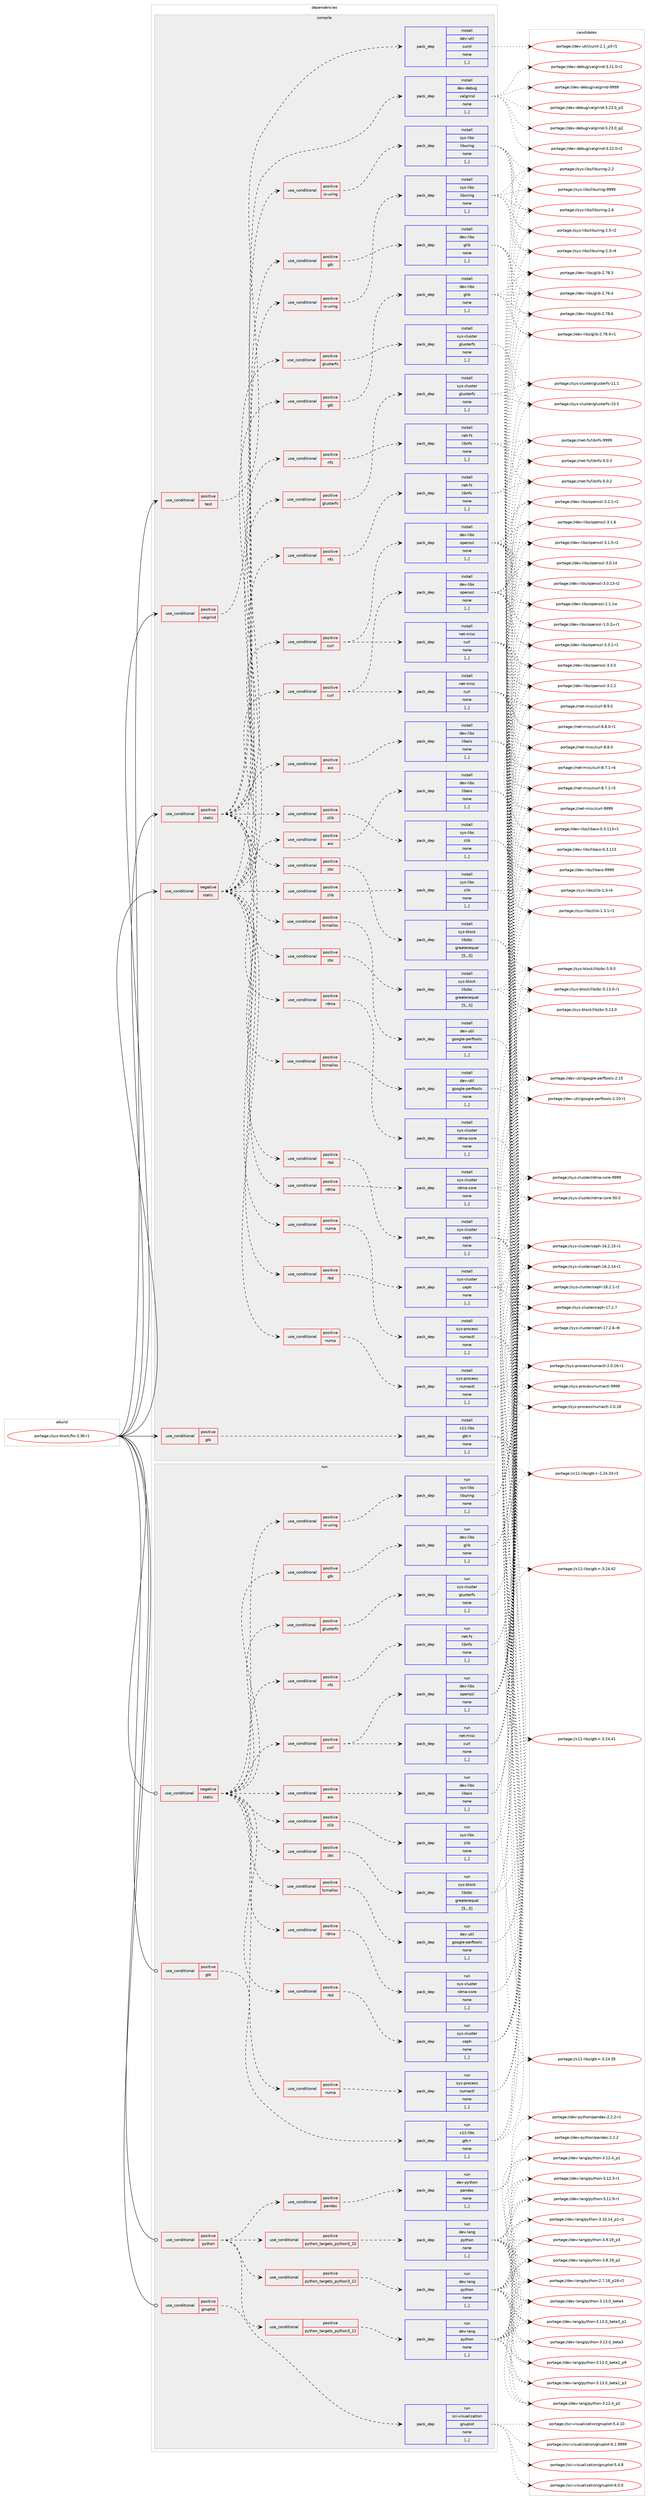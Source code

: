 digraph prolog {

# *************
# Graph options
# *************

newrank=true;
concentrate=true;
compound=true;
graph [rankdir=LR,fontname=Helvetica,fontsize=10,ranksep=1.5];#, ranksep=2.5, nodesep=0.2];
edge  [arrowhead=vee];
node  [fontname=Helvetica,fontsize=10];

# **********
# The ebuild
# **********

subgraph cluster_leftcol {
color=gray;
label=<<i>ebuild</i>>;
id [label="portage://sys-block/fio-3.36-r1", color=red, width=4, href="../sys-block/fio-3.36-r1.svg"];
}

# ****************
# The dependencies
# ****************

subgraph cluster_midcol {
color=gray;
label=<<i>dependencies</i>>;
subgraph cluster_compile {
fillcolor="#eeeeee";
style=filled;
label=<<i>compile</i>>;
subgraph cond113430 {
dependency427689 [label=<<TABLE BORDER="0" CELLBORDER="1" CELLSPACING="0" CELLPADDING="4"><TR><TD ROWSPAN="3" CELLPADDING="10">use_conditional</TD></TR><TR><TD>negative</TD></TR><TR><TD>static</TD></TR></TABLE>>, shape=none, color=red];
subgraph cond113431 {
dependency427690 [label=<<TABLE BORDER="0" CELLBORDER="1" CELLSPACING="0" CELLPADDING="4"><TR><TD ROWSPAN="3" CELLPADDING="10">use_conditional</TD></TR><TR><TD>positive</TD></TR><TR><TD>aio</TD></TR></TABLE>>, shape=none, color=red];
subgraph pack311323 {
dependency427691 [label=<<TABLE BORDER="0" CELLBORDER="1" CELLSPACING="0" CELLPADDING="4" WIDTH="220"><TR><TD ROWSPAN="6" CELLPADDING="30">pack_dep</TD></TR><TR><TD WIDTH="110">install</TD></TR><TR><TD>dev-libs</TD></TR><TR><TD>libaio</TD></TR><TR><TD>none</TD></TR><TR><TD>[,,]</TD></TR></TABLE>>, shape=none, color=blue];
}
dependency427690:e -> dependency427691:w [weight=20,style="dashed",arrowhead="vee"];
}
dependency427689:e -> dependency427690:w [weight=20,style="dashed",arrowhead="vee"];
subgraph cond113432 {
dependency427692 [label=<<TABLE BORDER="0" CELLBORDER="1" CELLSPACING="0" CELLPADDING="4"><TR><TD ROWSPAN="3" CELLPADDING="10">use_conditional</TD></TR><TR><TD>positive</TD></TR><TR><TD>curl</TD></TR></TABLE>>, shape=none, color=red];
subgraph pack311324 {
dependency427693 [label=<<TABLE BORDER="0" CELLBORDER="1" CELLSPACING="0" CELLPADDING="4" WIDTH="220"><TR><TD ROWSPAN="6" CELLPADDING="30">pack_dep</TD></TR><TR><TD WIDTH="110">install</TD></TR><TR><TD>net-misc</TD></TR><TR><TD>curl</TD></TR><TR><TD>none</TD></TR><TR><TD>[,,]</TD></TR></TABLE>>, shape=none, color=blue];
}
dependency427692:e -> dependency427693:w [weight=20,style="dashed",arrowhead="vee"];
subgraph pack311325 {
dependency427694 [label=<<TABLE BORDER="0" CELLBORDER="1" CELLSPACING="0" CELLPADDING="4" WIDTH="220"><TR><TD ROWSPAN="6" CELLPADDING="30">pack_dep</TD></TR><TR><TD WIDTH="110">install</TD></TR><TR><TD>dev-libs</TD></TR><TR><TD>openssl</TD></TR><TR><TD>none</TD></TR><TR><TD>[,,]</TD></TR></TABLE>>, shape=none, color=blue];
}
dependency427692:e -> dependency427694:w [weight=20,style="dashed",arrowhead="vee"];
}
dependency427689:e -> dependency427692:w [weight=20,style="dashed",arrowhead="vee"];
subgraph cond113433 {
dependency427695 [label=<<TABLE BORDER="0" CELLBORDER="1" CELLSPACING="0" CELLPADDING="4"><TR><TD ROWSPAN="3" CELLPADDING="10">use_conditional</TD></TR><TR><TD>positive</TD></TR><TR><TD>nfs</TD></TR></TABLE>>, shape=none, color=red];
subgraph pack311326 {
dependency427696 [label=<<TABLE BORDER="0" CELLBORDER="1" CELLSPACING="0" CELLPADDING="4" WIDTH="220"><TR><TD ROWSPAN="6" CELLPADDING="30">pack_dep</TD></TR><TR><TD WIDTH="110">install</TD></TR><TR><TD>net-fs</TD></TR><TR><TD>libnfs</TD></TR><TR><TD>none</TD></TR><TR><TD>[,,]</TD></TR></TABLE>>, shape=none, color=blue];
}
dependency427695:e -> dependency427696:w [weight=20,style="dashed",arrowhead="vee"];
}
dependency427689:e -> dependency427695:w [weight=20,style="dashed",arrowhead="vee"];
subgraph cond113434 {
dependency427697 [label=<<TABLE BORDER="0" CELLBORDER="1" CELLSPACING="0" CELLPADDING="4"><TR><TD ROWSPAN="3" CELLPADDING="10">use_conditional</TD></TR><TR><TD>positive</TD></TR><TR><TD>glusterfs</TD></TR></TABLE>>, shape=none, color=red];
subgraph pack311327 {
dependency427698 [label=<<TABLE BORDER="0" CELLBORDER="1" CELLSPACING="0" CELLPADDING="4" WIDTH="220"><TR><TD ROWSPAN="6" CELLPADDING="30">pack_dep</TD></TR><TR><TD WIDTH="110">install</TD></TR><TR><TD>sys-cluster</TD></TR><TR><TD>glusterfs</TD></TR><TR><TD>none</TD></TR><TR><TD>[,,]</TD></TR></TABLE>>, shape=none, color=blue];
}
dependency427697:e -> dependency427698:w [weight=20,style="dashed",arrowhead="vee"];
}
dependency427689:e -> dependency427697:w [weight=20,style="dashed",arrowhead="vee"];
subgraph cond113435 {
dependency427699 [label=<<TABLE BORDER="0" CELLBORDER="1" CELLSPACING="0" CELLPADDING="4"><TR><TD ROWSPAN="3" CELLPADDING="10">use_conditional</TD></TR><TR><TD>positive</TD></TR><TR><TD>gtk</TD></TR></TABLE>>, shape=none, color=red];
subgraph pack311328 {
dependency427700 [label=<<TABLE BORDER="0" CELLBORDER="1" CELLSPACING="0" CELLPADDING="4" WIDTH="220"><TR><TD ROWSPAN="6" CELLPADDING="30">pack_dep</TD></TR><TR><TD WIDTH="110">install</TD></TR><TR><TD>dev-libs</TD></TR><TR><TD>glib</TD></TR><TR><TD>none</TD></TR><TR><TD>[,,]</TD></TR></TABLE>>, shape=none, color=blue];
}
dependency427699:e -> dependency427700:w [weight=20,style="dashed",arrowhead="vee"];
}
dependency427689:e -> dependency427699:w [weight=20,style="dashed",arrowhead="vee"];
subgraph cond113436 {
dependency427701 [label=<<TABLE BORDER="0" CELLBORDER="1" CELLSPACING="0" CELLPADDING="4"><TR><TD ROWSPAN="3" CELLPADDING="10">use_conditional</TD></TR><TR><TD>positive</TD></TR><TR><TD>io-uring</TD></TR></TABLE>>, shape=none, color=red];
subgraph pack311329 {
dependency427702 [label=<<TABLE BORDER="0" CELLBORDER="1" CELLSPACING="0" CELLPADDING="4" WIDTH="220"><TR><TD ROWSPAN="6" CELLPADDING="30">pack_dep</TD></TR><TR><TD WIDTH="110">install</TD></TR><TR><TD>sys-libs</TD></TR><TR><TD>liburing</TD></TR><TR><TD>none</TD></TR><TR><TD>[,,]</TD></TR></TABLE>>, shape=none, color=blue];
}
dependency427701:e -> dependency427702:w [weight=20,style="dashed",arrowhead="vee"];
}
dependency427689:e -> dependency427701:w [weight=20,style="dashed",arrowhead="vee"];
subgraph cond113437 {
dependency427703 [label=<<TABLE BORDER="0" CELLBORDER="1" CELLSPACING="0" CELLPADDING="4"><TR><TD ROWSPAN="3" CELLPADDING="10">use_conditional</TD></TR><TR><TD>positive</TD></TR><TR><TD>numa</TD></TR></TABLE>>, shape=none, color=red];
subgraph pack311330 {
dependency427704 [label=<<TABLE BORDER="0" CELLBORDER="1" CELLSPACING="0" CELLPADDING="4" WIDTH="220"><TR><TD ROWSPAN="6" CELLPADDING="30">pack_dep</TD></TR><TR><TD WIDTH="110">install</TD></TR><TR><TD>sys-process</TD></TR><TR><TD>numactl</TD></TR><TR><TD>none</TD></TR><TR><TD>[,,]</TD></TR></TABLE>>, shape=none, color=blue];
}
dependency427703:e -> dependency427704:w [weight=20,style="dashed",arrowhead="vee"];
}
dependency427689:e -> dependency427703:w [weight=20,style="dashed",arrowhead="vee"];
subgraph cond113438 {
dependency427705 [label=<<TABLE BORDER="0" CELLBORDER="1" CELLSPACING="0" CELLPADDING="4"><TR><TD ROWSPAN="3" CELLPADDING="10">use_conditional</TD></TR><TR><TD>positive</TD></TR><TR><TD>rbd</TD></TR></TABLE>>, shape=none, color=red];
subgraph pack311331 {
dependency427706 [label=<<TABLE BORDER="0" CELLBORDER="1" CELLSPACING="0" CELLPADDING="4" WIDTH="220"><TR><TD ROWSPAN="6" CELLPADDING="30">pack_dep</TD></TR><TR><TD WIDTH="110">install</TD></TR><TR><TD>sys-cluster</TD></TR><TR><TD>ceph</TD></TR><TR><TD>none</TD></TR><TR><TD>[,,]</TD></TR></TABLE>>, shape=none, color=blue];
}
dependency427705:e -> dependency427706:w [weight=20,style="dashed",arrowhead="vee"];
}
dependency427689:e -> dependency427705:w [weight=20,style="dashed",arrowhead="vee"];
subgraph cond113439 {
dependency427707 [label=<<TABLE BORDER="0" CELLBORDER="1" CELLSPACING="0" CELLPADDING="4"><TR><TD ROWSPAN="3" CELLPADDING="10">use_conditional</TD></TR><TR><TD>positive</TD></TR><TR><TD>rdma</TD></TR></TABLE>>, shape=none, color=red];
subgraph pack311332 {
dependency427708 [label=<<TABLE BORDER="0" CELLBORDER="1" CELLSPACING="0" CELLPADDING="4" WIDTH="220"><TR><TD ROWSPAN="6" CELLPADDING="30">pack_dep</TD></TR><TR><TD WIDTH="110">install</TD></TR><TR><TD>sys-cluster</TD></TR><TR><TD>rdma-core</TD></TR><TR><TD>none</TD></TR><TR><TD>[,,]</TD></TR></TABLE>>, shape=none, color=blue];
}
dependency427707:e -> dependency427708:w [weight=20,style="dashed",arrowhead="vee"];
}
dependency427689:e -> dependency427707:w [weight=20,style="dashed",arrowhead="vee"];
subgraph cond113440 {
dependency427709 [label=<<TABLE BORDER="0" CELLBORDER="1" CELLSPACING="0" CELLPADDING="4"><TR><TD ROWSPAN="3" CELLPADDING="10">use_conditional</TD></TR><TR><TD>positive</TD></TR><TR><TD>tcmalloc</TD></TR></TABLE>>, shape=none, color=red];
subgraph pack311333 {
dependency427710 [label=<<TABLE BORDER="0" CELLBORDER="1" CELLSPACING="0" CELLPADDING="4" WIDTH="220"><TR><TD ROWSPAN="6" CELLPADDING="30">pack_dep</TD></TR><TR><TD WIDTH="110">install</TD></TR><TR><TD>dev-util</TD></TR><TR><TD>google-perftools</TD></TR><TR><TD>none</TD></TR><TR><TD>[,,]</TD></TR></TABLE>>, shape=none, color=blue];
}
dependency427709:e -> dependency427710:w [weight=20,style="dashed",arrowhead="vee"];
}
dependency427689:e -> dependency427709:w [weight=20,style="dashed",arrowhead="vee"];
subgraph cond113441 {
dependency427711 [label=<<TABLE BORDER="0" CELLBORDER="1" CELLSPACING="0" CELLPADDING="4"><TR><TD ROWSPAN="3" CELLPADDING="10">use_conditional</TD></TR><TR><TD>positive</TD></TR><TR><TD>zbc</TD></TR></TABLE>>, shape=none, color=red];
subgraph pack311334 {
dependency427712 [label=<<TABLE BORDER="0" CELLBORDER="1" CELLSPACING="0" CELLPADDING="4" WIDTH="220"><TR><TD ROWSPAN="6" CELLPADDING="30">pack_dep</TD></TR><TR><TD WIDTH="110">install</TD></TR><TR><TD>sys-block</TD></TR><TR><TD>libzbc</TD></TR><TR><TD>greaterequal</TD></TR><TR><TD>[5,,,5]</TD></TR></TABLE>>, shape=none, color=blue];
}
dependency427711:e -> dependency427712:w [weight=20,style="dashed",arrowhead="vee"];
}
dependency427689:e -> dependency427711:w [weight=20,style="dashed",arrowhead="vee"];
subgraph cond113442 {
dependency427713 [label=<<TABLE BORDER="0" CELLBORDER="1" CELLSPACING="0" CELLPADDING="4"><TR><TD ROWSPAN="3" CELLPADDING="10">use_conditional</TD></TR><TR><TD>positive</TD></TR><TR><TD>zlib</TD></TR></TABLE>>, shape=none, color=red];
subgraph pack311335 {
dependency427714 [label=<<TABLE BORDER="0" CELLBORDER="1" CELLSPACING="0" CELLPADDING="4" WIDTH="220"><TR><TD ROWSPAN="6" CELLPADDING="30">pack_dep</TD></TR><TR><TD WIDTH="110">install</TD></TR><TR><TD>sys-libs</TD></TR><TR><TD>zlib</TD></TR><TR><TD>none</TD></TR><TR><TD>[,,]</TD></TR></TABLE>>, shape=none, color=blue];
}
dependency427713:e -> dependency427714:w [weight=20,style="dashed",arrowhead="vee"];
}
dependency427689:e -> dependency427713:w [weight=20,style="dashed",arrowhead="vee"];
}
id:e -> dependency427689:w [weight=20,style="solid",arrowhead="vee"];
subgraph cond113443 {
dependency427715 [label=<<TABLE BORDER="0" CELLBORDER="1" CELLSPACING="0" CELLPADDING="4"><TR><TD ROWSPAN="3" CELLPADDING="10">use_conditional</TD></TR><TR><TD>positive</TD></TR><TR><TD>gtk</TD></TR></TABLE>>, shape=none, color=red];
subgraph pack311336 {
dependency427716 [label=<<TABLE BORDER="0" CELLBORDER="1" CELLSPACING="0" CELLPADDING="4" WIDTH="220"><TR><TD ROWSPAN="6" CELLPADDING="30">pack_dep</TD></TR><TR><TD WIDTH="110">install</TD></TR><TR><TD>x11-libs</TD></TR><TR><TD>gtk+</TD></TR><TR><TD>none</TD></TR><TR><TD>[,,]</TD></TR></TABLE>>, shape=none, color=blue];
}
dependency427715:e -> dependency427716:w [weight=20,style="dashed",arrowhead="vee"];
}
id:e -> dependency427715:w [weight=20,style="solid",arrowhead="vee"];
subgraph cond113444 {
dependency427717 [label=<<TABLE BORDER="0" CELLBORDER="1" CELLSPACING="0" CELLPADDING="4"><TR><TD ROWSPAN="3" CELLPADDING="10">use_conditional</TD></TR><TR><TD>positive</TD></TR><TR><TD>static</TD></TR></TABLE>>, shape=none, color=red];
subgraph cond113445 {
dependency427718 [label=<<TABLE BORDER="0" CELLBORDER="1" CELLSPACING="0" CELLPADDING="4"><TR><TD ROWSPAN="3" CELLPADDING="10">use_conditional</TD></TR><TR><TD>positive</TD></TR><TR><TD>aio</TD></TR></TABLE>>, shape=none, color=red];
subgraph pack311337 {
dependency427719 [label=<<TABLE BORDER="0" CELLBORDER="1" CELLSPACING="0" CELLPADDING="4" WIDTH="220"><TR><TD ROWSPAN="6" CELLPADDING="30">pack_dep</TD></TR><TR><TD WIDTH="110">install</TD></TR><TR><TD>dev-libs</TD></TR><TR><TD>libaio</TD></TR><TR><TD>none</TD></TR><TR><TD>[,,]</TD></TR></TABLE>>, shape=none, color=blue];
}
dependency427718:e -> dependency427719:w [weight=20,style="dashed",arrowhead="vee"];
}
dependency427717:e -> dependency427718:w [weight=20,style="dashed",arrowhead="vee"];
subgraph cond113446 {
dependency427720 [label=<<TABLE BORDER="0" CELLBORDER="1" CELLSPACING="0" CELLPADDING="4"><TR><TD ROWSPAN="3" CELLPADDING="10">use_conditional</TD></TR><TR><TD>positive</TD></TR><TR><TD>curl</TD></TR></TABLE>>, shape=none, color=red];
subgraph pack311338 {
dependency427721 [label=<<TABLE BORDER="0" CELLBORDER="1" CELLSPACING="0" CELLPADDING="4" WIDTH="220"><TR><TD ROWSPAN="6" CELLPADDING="30">pack_dep</TD></TR><TR><TD WIDTH="110">install</TD></TR><TR><TD>net-misc</TD></TR><TR><TD>curl</TD></TR><TR><TD>none</TD></TR><TR><TD>[,,]</TD></TR></TABLE>>, shape=none, color=blue];
}
dependency427720:e -> dependency427721:w [weight=20,style="dashed",arrowhead="vee"];
subgraph pack311339 {
dependency427722 [label=<<TABLE BORDER="0" CELLBORDER="1" CELLSPACING="0" CELLPADDING="4" WIDTH="220"><TR><TD ROWSPAN="6" CELLPADDING="30">pack_dep</TD></TR><TR><TD WIDTH="110">install</TD></TR><TR><TD>dev-libs</TD></TR><TR><TD>openssl</TD></TR><TR><TD>none</TD></TR><TR><TD>[,,]</TD></TR></TABLE>>, shape=none, color=blue];
}
dependency427720:e -> dependency427722:w [weight=20,style="dashed",arrowhead="vee"];
}
dependency427717:e -> dependency427720:w [weight=20,style="dashed",arrowhead="vee"];
subgraph cond113447 {
dependency427723 [label=<<TABLE BORDER="0" CELLBORDER="1" CELLSPACING="0" CELLPADDING="4"><TR><TD ROWSPAN="3" CELLPADDING="10">use_conditional</TD></TR><TR><TD>positive</TD></TR><TR><TD>nfs</TD></TR></TABLE>>, shape=none, color=red];
subgraph pack311340 {
dependency427724 [label=<<TABLE BORDER="0" CELLBORDER="1" CELLSPACING="0" CELLPADDING="4" WIDTH="220"><TR><TD ROWSPAN="6" CELLPADDING="30">pack_dep</TD></TR><TR><TD WIDTH="110">install</TD></TR><TR><TD>net-fs</TD></TR><TR><TD>libnfs</TD></TR><TR><TD>none</TD></TR><TR><TD>[,,]</TD></TR></TABLE>>, shape=none, color=blue];
}
dependency427723:e -> dependency427724:w [weight=20,style="dashed",arrowhead="vee"];
}
dependency427717:e -> dependency427723:w [weight=20,style="dashed",arrowhead="vee"];
subgraph cond113448 {
dependency427725 [label=<<TABLE BORDER="0" CELLBORDER="1" CELLSPACING="0" CELLPADDING="4"><TR><TD ROWSPAN="3" CELLPADDING="10">use_conditional</TD></TR><TR><TD>positive</TD></TR><TR><TD>glusterfs</TD></TR></TABLE>>, shape=none, color=red];
subgraph pack311341 {
dependency427726 [label=<<TABLE BORDER="0" CELLBORDER="1" CELLSPACING="0" CELLPADDING="4" WIDTH="220"><TR><TD ROWSPAN="6" CELLPADDING="30">pack_dep</TD></TR><TR><TD WIDTH="110">install</TD></TR><TR><TD>sys-cluster</TD></TR><TR><TD>glusterfs</TD></TR><TR><TD>none</TD></TR><TR><TD>[,,]</TD></TR></TABLE>>, shape=none, color=blue];
}
dependency427725:e -> dependency427726:w [weight=20,style="dashed",arrowhead="vee"];
}
dependency427717:e -> dependency427725:w [weight=20,style="dashed",arrowhead="vee"];
subgraph cond113449 {
dependency427727 [label=<<TABLE BORDER="0" CELLBORDER="1" CELLSPACING="0" CELLPADDING="4"><TR><TD ROWSPAN="3" CELLPADDING="10">use_conditional</TD></TR><TR><TD>positive</TD></TR><TR><TD>gtk</TD></TR></TABLE>>, shape=none, color=red];
subgraph pack311342 {
dependency427728 [label=<<TABLE BORDER="0" CELLBORDER="1" CELLSPACING="0" CELLPADDING="4" WIDTH="220"><TR><TD ROWSPAN="6" CELLPADDING="30">pack_dep</TD></TR><TR><TD WIDTH="110">install</TD></TR><TR><TD>dev-libs</TD></TR><TR><TD>glib</TD></TR><TR><TD>none</TD></TR><TR><TD>[,,]</TD></TR></TABLE>>, shape=none, color=blue];
}
dependency427727:e -> dependency427728:w [weight=20,style="dashed",arrowhead="vee"];
}
dependency427717:e -> dependency427727:w [weight=20,style="dashed",arrowhead="vee"];
subgraph cond113450 {
dependency427729 [label=<<TABLE BORDER="0" CELLBORDER="1" CELLSPACING="0" CELLPADDING="4"><TR><TD ROWSPAN="3" CELLPADDING="10">use_conditional</TD></TR><TR><TD>positive</TD></TR><TR><TD>io-uring</TD></TR></TABLE>>, shape=none, color=red];
subgraph pack311343 {
dependency427730 [label=<<TABLE BORDER="0" CELLBORDER="1" CELLSPACING="0" CELLPADDING="4" WIDTH="220"><TR><TD ROWSPAN="6" CELLPADDING="30">pack_dep</TD></TR><TR><TD WIDTH="110">install</TD></TR><TR><TD>sys-libs</TD></TR><TR><TD>liburing</TD></TR><TR><TD>none</TD></TR><TR><TD>[,,]</TD></TR></TABLE>>, shape=none, color=blue];
}
dependency427729:e -> dependency427730:w [weight=20,style="dashed",arrowhead="vee"];
}
dependency427717:e -> dependency427729:w [weight=20,style="dashed",arrowhead="vee"];
subgraph cond113451 {
dependency427731 [label=<<TABLE BORDER="0" CELLBORDER="1" CELLSPACING="0" CELLPADDING="4"><TR><TD ROWSPAN="3" CELLPADDING="10">use_conditional</TD></TR><TR><TD>positive</TD></TR><TR><TD>numa</TD></TR></TABLE>>, shape=none, color=red];
subgraph pack311344 {
dependency427732 [label=<<TABLE BORDER="0" CELLBORDER="1" CELLSPACING="0" CELLPADDING="4" WIDTH="220"><TR><TD ROWSPAN="6" CELLPADDING="30">pack_dep</TD></TR><TR><TD WIDTH="110">install</TD></TR><TR><TD>sys-process</TD></TR><TR><TD>numactl</TD></TR><TR><TD>none</TD></TR><TR><TD>[,,]</TD></TR></TABLE>>, shape=none, color=blue];
}
dependency427731:e -> dependency427732:w [weight=20,style="dashed",arrowhead="vee"];
}
dependency427717:e -> dependency427731:w [weight=20,style="dashed",arrowhead="vee"];
subgraph cond113452 {
dependency427733 [label=<<TABLE BORDER="0" CELLBORDER="1" CELLSPACING="0" CELLPADDING="4"><TR><TD ROWSPAN="3" CELLPADDING="10">use_conditional</TD></TR><TR><TD>positive</TD></TR><TR><TD>rbd</TD></TR></TABLE>>, shape=none, color=red];
subgraph pack311345 {
dependency427734 [label=<<TABLE BORDER="0" CELLBORDER="1" CELLSPACING="0" CELLPADDING="4" WIDTH="220"><TR><TD ROWSPAN="6" CELLPADDING="30">pack_dep</TD></TR><TR><TD WIDTH="110">install</TD></TR><TR><TD>sys-cluster</TD></TR><TR><TD>ceph</TD></TR><TR><TD>none</TD></TR><TR><TD>[,,]</TD></TR></TABLE>>, shape=none, color=blue];
}
dependency427733:e -> dependency427734:w [weight=20,style="dashed",arrowhead="vee"];
}
dependency427717:e -> dependency427733:w [weight=20,style="dashed",arrowhead="vee"];
subgraph cond113453 {
dependency427735 [label=<<TABLE BORDER="0" CELLBORDER="1" CELLSPACING="0" CELLPADDING="4"><TR><TD ROWSPAN="3" CELLPADDING="10">use_conditional</TD></TR><TR><TD>positive</TD></TR><TR><TD>rdma</TD></TR></TABLE>>, shape=none, color=red];
subgraph pack311346 {
dependency427736 [label=<<TABLE BORDER="0" CELLBORDER="1" CELLSPACING="0" CELLPADDING="4" WIDTH="220"><TR><TD ROWSPAN="6" CELLPADDING="30">pack_dep</TD></TR><TR><TD WIDTH="110">install</TD></TR><TR><TD>sys-cluster</TD></TR><TR><TD>rdma-core</TD></TR><TR><TD>none</TD></TR><TR><TD>[,,]</TD></TR></TABLE>>, shape=none, color=blue];
}
dependency427735:e -> dependency427736:w [weight=20,style="dashed",arrowhead="vee"];
}
dependency427717:e -> dependency427735:w [weight=20,style="dashed",arrowhead="vee"];
subgraph cond113454 {
dependency427737 [label=<<TABLE BORDER="0" CELLBORDER="1" CELLSPACING="0" CELLPADDING="4"><TR><TD ROWSPAN="3" CELLPADDING="10">use_conditional</TD></TR><TR><TD>positive</TD></TR><TR><TD>tcmalloc</TD></TR></TABLE>>, shape=none, color=red];
subgraph pack311347 {
dependency427738 [label=<<TABLE BORDER="0" CELLBORDER="1" CELLSPACING="0" CELLPADDING="4" WIDTH="220"><TR><TD ROWSPAN="6" CELLPADDING="30">pack_dep</TD></TR><TR><TD WIDTH="110">install</TD></TR><TR><TD>dev-util</TD></TR><TR><TD>google-perftools</TD></TR><TR><TD>none</TD></TR><TR><TD>[,,]</TD></TR></TABLE>>, shape=none, color=blue];
}
dependency427737:e -> dependency427738:w [weight=20,style="dashed",arrowhead="vee"];
}
dependency427717:e -> dependency427737:w [weight=20,style="dashed",arrowhead="vee"];
subgraph cond113455 {
dependency427739 [label=<<TABLE BORDER="0" CELLBORDER="1" CELLSPACING="0" CELLPADDING="4"><TR><TD ROWSPAN="3" CELLPADDING="10">use_conditional</TD></TR><TR><TD>positive</TD></TR><TR><TD>zbc</TD></TR></TABLE>>, shape=none, color=red];
subgraph pack311348 {
dependency427740 [label=<<TABLE BORDER="0" CELLBORDER="1" CELLSPACING="0" CELLPADDING="4" WIDTH="220"><TR><TD ROWSPAN="6" CELLPADDING="30">pack_dep</TD></TR><TR><TD WIDTH="110">install</TD></TR><TR><TD>sys-block</TD></TR><TR><TD>libzbc</TD></TR><TR><TD>greaterequal</TD></TR><TR><TD>[5,,,5]</TD></TR></TABLE>>, shape=none, color=blue];
}
dependency427739:e -> dependency427740:w [weight=20,style="dashed",arrowhead="vee"];
}
dependency427717:e -> dependency427739:w [weight=20,style="dashed",arrowhead="vee"];
subgraph cond113456 {
dependency427741 [label=<<TABLE BORDER="0" CELLBORDER="1" CELLSPACING="0" CELLPADDING="4"><TR><TD ROWSPAN="3" CELLPADDING="10">use_conditional</TD></TR><TR><TD>positive</TD></TR><TR><TD>zlib</TD></TR></TABLE>>, shape=none, color=red];
subgraph pack311349 {
dependency427742 [label=<<TABLE BORDER="0" CELLBORDER="1" CELLSPACING="0" CELLPADDING="4" WIDTH="220"><TR><TD ROWSPAN="6" CELLPADDING="30">pack_dep</TD></TR><TR><TD WIDTH="110">install</TD></TR><TR><TD>sys-libs</TD></TR><TR><TD>zlib</TD></TR><TR><TD>none</TD></TR><TR><TD>[,,]</TD></TR></TABLE>>, shape=none, color=blue];
}
dependency427741:e -> dependency427742:w [weight=20,style="dashed",arrowhead="vee"];
}
dependency427717:e -> dependency427741:w [weight=20,style="dashed",arrowhead="vee"];
}
id:e -> dependency427717:w [weight=20,style="solid",arrowhead="vee"];
subgraph cond113457 {
dependency427743 [label=<<TABLE BORDER="0" CELLBORDER="1" CELLSPACING="0" CELLPADDING="4"><TR><TD ROWSPAN="3" CELLPADDING="10">use_conditional</TD></TR><TR><TD>positive</TD></TR><TR><TD>test</TD></TR></TABLE>>, shape=none, color=red];
subgraph pack311350 {
dependency427744 [label=<<TABLE BORDER="0" CELLBORDER="1" CELLSPACING="0" CELLPADDING="4" WIDTH="220"><TR><TD ROWSPAN="6" CELLPADDING="30">pack_dep</TD></TR><TR><TD WIDTH="110">install</TD></TR><TR><TD>dev-util</TD></TR><TR><TD>cunit</TD></TR><TR><TD>none</TD></TR><TR><TD>[,,]</TD></TR></TABLE>>, shape=none, color=blue];
}
dependency427743:e -> dependency427744:w [weight=20,style="dashed",arrowhead="vee"];
}
id:e -> dependency427743:w [weight=20,style="solid",arrowhead="vee"];
subgraph cond113458 {
dependency427745 [label=<<TABLE BORDER="0" CELLBORDER="1" CELLSPACING="0" CELLPADDING="4"><TR><TD ROWSPAN="3" CELLPADDING="10">use_conditional</TD></TR><TR><TD>positive</TD></TR><TR><TD>valgrind</TD></TR></TABLE>>, shape=none, color=red];
subgraph pack311351 {
dependency427746 [label=<<TABLE BORDER="0" CELLBORDER="1" CELLSPACING="0" CELLPADDING="4" WIDTH="220"><TR><TD ROWSPAN="6" CELLPADDING="30">pack_dep</TD></TR><TR><TD WIDTH="110">install</TD></TR><TR><TD>dev-debug</TD></TR><TR><TD>valgrind</TD></TR><TR><TD>none</TD></TR><TR><TD>[,,]</TD></TR></TABLE>>, shape=none, color=blue];
}
dependency427745:e -> dependency427746:w [weight=20,style="dashed",arrowhead="vee"];
}
id:e -> dependency427745:w [weight=20,style="solid",arrowhead="vee"];
}
subgraph cluster_compileandrun {
fillcolor="#eeeeee";
style=filled;
label=<<i>compile and run</i>>;
}
subgraph cluster_run {
fillcolor="#eeeeee";
style=filled;
label=<<i>run</i>>;
subgraph cond113459 {
dependency427747 [label=<<TABLE BORDER="0" CELLBORDER="1" CELLSPACING="0" CELLPADDING="4"><TR><TD ROWSPAN="3" CELLPADDING="10">use_conditional</TD></TR><TR><TD>negative</TD></TR><TR><TD>static</TD></TR></TABLE>>, shape=none, color=red];
subgraph cond113460 {
dependency427748 [label=<<TABLE BORDER="0" CELLBORDER="1" CELLSPACING="0" CELLPADDING="4"><TR><TD ROWSPAN="3" CELLPADDING="10">use_conditional</TD></TR><TR><TD>positive</TD></TR><TR><TD>aio</TD></TR></TABLE>>, shape=none, color=red];
subgraph pack311352 {
dependency427749 [label=<<TABLE BORDER="0" CELLBORDER="1" CELLSPACING="0" CELLPADDING="4" WIDTH="220"><TR><TD ROWSPAN="6" CELLPADDING="30">pack_dep</TD></TR><TR><TD WIDTH="110">run</TD></TR><TR><TD>dev-libs</TD></TR><TR><TD>libaio</TD></TR><TR><TD>none</TD></TR><TR><TD>[,,]</TD></TR></TABLE>>, shape=none, color=blue];
}
dependency427748:e -> dependency427749:w [weight=20,style="dashed",arrowhead="vee"];
}
dependency427747:e -> dependency427748:w [weight=20,style="dashed",arrowhead="vee"];
subgraph cond113461 {
dependency427750 [label=<<TABLE BORDER="0" CELLBORDER="1" CELLSPACING="0" CELLPADDING="4"><TR><TD ROWSPAN="3" CELLPADDING="10">use_conditional</TD></TR><TR><TD>positive</TD></TR><TR><TD>curl</TD></TR></TABLE>>, shape=none, color=red];
subgraph pack311353 {
dependency427751 [label=<<TABLE BORDER="0" CELLBORDER="1" CELLSPACING="0" CELLPADDING="4" WIDTH="220"><TR><TD ROWSPAN="6" CELLPADDING="30">pack_dep</TD></TR><TR><TD WIDTH="110">run</TD></TR><TR><TD>net-misc</TD></TR><TR><TD>curl</TD></TR><TR><TD>none</TD></TR><TR><TD>[,,]</TD></TR></TABLE>>, shape=none, color=blue];
}
dependency427750:e -> dependency427751:w [weight=20,style="dashed",arrowhead="vee"];
subgraph pack311354 {
dependency427752 [label=<<TABLE BORDER="0" CELLBORDER="1" CELLSPACING="0" CELLPADDING="4" WIDTH="220"><TR><TD ROWSPAN="6" CELLPADDING="30">pack_dep</TD></TR><TR><TD WIDTH="110">run</TD></TR><TR><TD>dev-libs</TD></TR><TR><TD>openssl</TD></TR><TR><TD>none</TD></TR><TR><TD>[,,]</TD></TR></TABLE>>, shape=none, color=blue];
}
dependency427750:e -> dependency427752:w [weight=20,style="dashed",arrowhead="vee"];
}
dependency427747:e -> dependency427750:w [weight=20,style="dashed",arrowhead="vee"];
subgraph cond113462 {
dependency427753 [label=<<TABLE BORDER="0" CELLBORDER="1" CELLSPACING="0" CELLPADDING="4"><TR><TD ROWSPAN="3" CELLPADDING="10">use_conditional</TD></TR><TR><TD>positive</TD></TR><TR><TD>nfs</TD></TR></TABLE>>, shape=none, color=red];
subgraph pack311355 {
dependency427754 [label=<<TABLE BORDER="0" CELLBORDER="1" CELLSPACING="0" CELLPADDING="4" WIDTH="220"><TR><TD ROWSPAN="6" CELLPADDING="30">pack_dep</TD></TR><TR><TD WIDTH="110">run</TD></TR><TR><TD>net-fs</TD></TR><TR><TD>libnfs</TD></TR><TR><TD>none</TD></TR><TR><TD>[,,]</TD></TR></TABLE>>, shape=none, color=blue];
}
dependency427753:e -> dependency427754:w [weight=20,style="dashed",arrowhead="vee"];
}
dependency427747:e -> dependency427753:w [weight=20,style="dashed",arrowhead="vee"];
subgraph cond113463 {
dependency427755 [label=<<TABLE BORDER="0" CELLBORDER="1" CELLSPACING="0" CELLPADDING="4"><TR><TD ROWSPAN="3" CELLPADDING="10">use_conditional</TD></TR><TR><TD>positive</TD></TR><TR><TD>glusterfs</TD></TR></TABLE>>, shape=none, color=red];
subgraph pack311356 {
dependency427756 [label=<<TABLE BORDER="0" CELLBORDER="1" CELLSPACING="0" CELLPADDING="4" WIDTH="220"><TR><TD ROWSPAN="6" CELLPADDING="30">pack_dep</TD></TR><TR><TD WIDTH="110">run</TD></TR><TR><TD>sys-cluster</TD></TR><TR><TD>glusterfs</TD></TR><TR><TD>none</TD></TR><TR><TD>[,,]</TD></TR></TABLE>>, shape=none, color=blue];
}
dependency427755:e -> dependency427756:w [weight=20,style="dashed",arrowhead="vee"];
}
dependency427747:e -> dependency427755:w [weight=20,style="dashed",arrowhead="vee"];
subgraph cond113464 {
dependency427757 [label=<<TABLE BORDER="0" CELLBORDER="1" CELLSPACING="0" CELLPADDING="4"><TR><TD ROWSPAN="3" CELLPADDING="10">use_conditional</TD></TR><TR><TD>positive</TD></TR><TR><TD>gtk</TD></TR></TABLE>>, shape=none, color=red];
subgraph pack311357 {
dependency427758 [label=<<TABLE BORDER="0" CELLBORDER="1" CELLSPACING="0" CELLPADDING="4" WIDTH="220"><TR><TD ROWSPAN="6" CELLPADDING="30">pack_dep</TD></TR><TR><TD WIDTH="110">run</TD></TR><TR><TD>dev-libs</TD></TR><TR><TD>glib</TD></TR><TR><TD>none</TD></TR><TR><TD>[,,]</TD></TR></TABLE>>, shape=none, color=blue];
}
dependency427757:e -> dependency427758:w [weight=20,style="dashed",arrowhead="vee"];
}
dependency427747:e -> dependency427757:w [weight=20,style="dashed",arrowhead="vee"];
subgraph cond113465 {
dependency427759 [label=<<TABLE BORDER="0" CELLBORDER="1" CELLSPACING="0" CELLPADDING="4"><TR><TD ROWSPAN="3" CELLPADDING="10">use_conditional</TD></TR><TR><TD>positive</TD></TR><TR><TD>io-uring</TD></TR></TABLE>>, shape=none, color=red];
subgraph pack311358 {
dependency427760 [label=<<TABLE BORDER="0" CELLBORDER="1" CELLSPACING="0" CELLPADDING="4" WIDTH="220"><TR><TD ROWSPAN="6" CELLPADDING="30">pack_dep</TD></TR><TR><TD WIDTH="110">run</TD></TR><TR><TD>sys-libs</TD></TR><TR><TD>liburing</TD></TR><TR><TD>none</TD></TR><TR><TD>[,,]</TD></TR></TABLE>>, shape=none, color=blue];
}
dependency427759:e -> dependency427760:w [weight=20,style="dashed",arrowhead="vee"];
}
dependency427747:e -> dependency427759:w [weight=20,style="dashed",arrowhead="vee"];
subgraph cond113466 {
dependency427761 [label=<<TABLE BORDER="0" CELLBORDER="1" CELLSPACING="0" CELLPADDING="4"><TR><TD ROWSPAN="3" CELLPADDING="10">use_conditional</TD></TR><TR><TD>positive</TD></TR><TR><TD>numa</TD></TR></TABLE>>, shape=none, color=red];
subgraph pack311359 {
dependency427762 [label=<<TABLE BORDER="0" CELLBORDER="1" CELLSPACING="0" CELLPADDING="4" WIDTH="220"><TR><TD ROWSPAN="6" CELLPADDING="30">pack_dep</TD></TR><TR><TD WIDTH="110">run</TD></TR><TR><TD>sys-process</TD></TR><TR><TD>numactl</TD></TR><TR><TD>none</TD></TR><TR><TD>[,,]</TD></TR></TABLE>>, shape=none, color=blue];
}
dependency427761:e -> dependency427762:w [weight=20,style="dashed",arrowhead="vee"];
}
dependency427747:e -> dependency427761:w [weight=20,style="dashed",arrowhead="vee"];
subgraph cond113467 {
dependency427763 [label=<<TABLE BORDER="0" CELLBORDER="1" CELLSPACING="0" CELLPADDING="4"><TR><TD ROWSPAN="3" CELLPADDING="10">use_conditional</TD></TR><TR><TD>positive</TD></TR><TR><TD>rbd</TD></TR></TABLE>>, shape=none, color=red];
subgraph pack311360 {
dependency427764 [label=<<TABLE BORDER="0" CELLBORDER="1" CELLSPACING="0" CELLPADDING="4" WIDTH="220"><TR><TD ROWSPAN="6" CELLPADDING="30">pack_dep</TD></TR><TR><TD WIDTH="110">run</TD></TR><TR><TD>sys-cluster</TD></TR><TR><TD>ceph</TD></TR><TR><TD>none</TD></TR><TR><TD>[,,]</TD></TR></TABLE>>, shape=none, color=blue];
}
dependency427763:e -> dependency427764:w [weight=20,style="dashed",arrowhead="vee"];
}
dependency427747:e -> dependency427763:w [weight=20,style="dashed",arrowhead="vee"];
subgraph cond113468 {
dependency427765 [label=<<TABLE BORDER="0" CELLBORDER="1" CELLSPACING="0" CELLPADDING="4"><TR><TD ROWSPAN="3" CELLPADDING="10">use_conditional</TD></TR><TR><TD>positive</TD></TR><TR><TD>rdma</TD></TR></TABLE>>, shape=none, color=red];
subgraph pack311361 {
dependency427766 [label=<<TABLE BORDER="0" CELLBORDER="1" CELLSPACING="0" CELLPADDING="4" WIDTH="220"><TR><TD ROWSPAN="6" CELLPADDING="30">pack_dep</TD></TR><TR><TD WIDTH="110">run</TD></TR><TR><TD>sys-cluster</TD></TR><TR><TD>rdma-core</TD></TR><TR><TD>none</TD></TR><TR><TD>[,,]</TD></TR></TABLE>>, shape=none, color=blue];
}
dependency427765:e -> dependency427766:w [weight=20,style="dashed",arrowhead="vee"];
}
dependency427747:e -> dependency427765:w [weight=20,style="dashed",arrowhead="vee"];
subgraph cond113469 {
dependency427767 [label=<<TABLE BORDER="0" CELLBORDER="1" CELLSPACING="0" CELLPADDING="4"><TR><TD ROWSPAN="3" CELLPADDING="10">use_conditional</TD></TR><TR><TD>positive</TD></TR><TR><TD>tcmalloc</TD></TR></TABLE>>, shape=none, color=red];
subgraph pack311362 {
dependency427768 [label=<<TABLE BORDER="0" CELLBORDER="1" CELLSPACING="0" CELLPADDING="4" WIDTH="220"><TR><TD ROWSPAN="6" CELLPADDING="30">pack_dep</TD></TR><TR><TD WIDTH="110">run</TD></TR><TR><TD>dev-util</TD></TR><TR><TD>google-perftools</TD></TR><TR><TD>none</TD></TR><TR><TD>[,,]</TD></TR></TABLE>>, shape=none, color=blue];
}
dependency427767:e -> dependency427768:w [weight=20,style="dashed",arrowhead="vee"];
}
dependency427747:e -> dependency427767:w [weight=20,style="dashed",arrowhead="vee"];
subgraph cond113470 {
dependency427769 [label=<<TABLE BORDER="0" CELLBORDER="1" CELLSPACING="0" CELLPADDING="4"><TR><TD ROWSPAN="3" CELLPADDING="10">use_conditional</TD></TR><TR><TD>positive</TD></TR><TR><TD>zbc</TD></TR></TABLE>>, shape=none, color=red];
subgraph pack311363 {
dependency427770 [label=<<TABLE BORDER="0" CELLBORDER="1" CELLSPACING="0" CELLPADDING="4" WIDTH="220"><TR><TD ROWSPAN="6" CELLPADDING="30">pack_dep</TD></TR><TR><TD WIDTH="110">run</TD></TR><TR><TD>sys-block</TD></TR><TR><TD>libzbc</TD></TR><TR><TD>greaterequal</TD></TR><TR><TD>[5,,,5]</TD></TR></TABLE>>, shape=none, color=blue];
}
dependency427769:e -> dependency427770:w [weight=20,style="dashed",arrowhead="vee"];
}
dependency427747:e -> dependency427769:w [weight=20,style="dashed",arrowhead="vee"];
subgraph cond113471 {
dependency427771 [label=<<TABLE BORDER="0" CELLBORDER="1" CELLSPACING="0" CELLPADDING="4"><TR><TD ROWSPAN="3" CELLPADDING="10">use_conditional</TD></TR><TR><TD>positive</TD></TR><TR><TD>zlib</TD></TR></TABLE>>, shape=none, color=red];
subgraph pack311364 {
dependency427772 [label=<<TABLE BORDER="0" CELLBORDER="1" CELLSPACING="0" CELLPADDING="4" WIDTH="220"><TR><TD ROWSPAN="6" CELLPADDING="30">pack_dep</TD></TR><TR><TD WIDTH="110">run</TD></TR><TR><TD>sys-libs</TD></TR><TR><TD>zlib</TD></TR><TR><TD>none</TD></TR><TR><TD>[,,]</TD></TR></TABLE>>, shape=none, color=blue];
}
dependency427771:e -> dependency427772:w [weight=20,style="dashed",arrowhead="vee"];
}
dependency427747:e -> dependency427771:w [weight=20,style="dashed",arrowhead="vee"];
}
id:e -> dependency427747:w [weight=20,style="solid",arrowhead="odot"];
subgraph cond113472 {
dependency427773 [label=<<TABLE BORDER="0" CELLBORDER="1" CELLSPACING="0" CELLPADDING="4"><TR><TD ROWSPAN="3" CELLPADDING="10">use_conditional</TD></TR><TR><TD>positive</TD></TR><TR><TD>gnuplot</TD></TR></TABLE>>, shape=none, color=red];
subgraph pack311365 {
dependency427774 [label=<<TABLE BORDER="0" CELLBORDER="1" CELLSPACING="0" CELLPADDING="4" WIDTH="220"><TR><TD ROWSPAN="6" CELLPADDING="30">pack_dep</TD></TR><TR><TD WIDTH="110">run</TD></TR><TR><TD>sci-visualization</TD></TR><TR><TD>gnuplot</TD></TR><TR><TD>none</TD></TR><TR><TD>[,,]</TD></TR></TABLE>>, shape=none, color=blue];
}
dependency427773:e -> dependency427774:w [weight=20,style="dashed",arrowhead="vee"];
}
id:e -> dependency427773:w [weight=20,style="solid",arrowhead="odot"];
subgraph cond113473 {
dependency427775 [label=<<TABLE BORDER="0" CELLBORDER="1" CELLSPACING="0" CELLPADDING="4"><TR><TD ROWSPAN="3" CELLPADDING="10">use_conditional</TD></TR><TR><TD>positive</TD></TR><TR><TD>gtk</TD></TR></TABLE>>, shape=none, color=red];
subgraph pack311366 {
dependency427776 [label=<<TABLE BORDER="0" CELLBORDER="1" CELLSPACING="0" CELLPADDING="4" WIDTH="220"><TR><TD ROWSPAN="6" CELLPADDING="30">pack_dep</TD></TR><TR><TD WIDTH="110">run</TD></TR><TR><TD>x11-libs</TD></TR><TR><TD>gtk+</TD></TR><TR><TD>none</TD></TR><TR><TD>[,,]</TD></TR></TABLE>>, shape=none, color=blue];
}
dependency427775:e -> dependency427776:w [weight=20,style="dashed",arrowhead="vee"];
}
id:e -> dependency427775:w [weight=20,style="solid",arrowhead="odot"];
subgraph cond113474 {
dependency427777 [label=<<TABLE BORDER="0" CELLBORDER="1" CELLSPACING="0" CELLPADDING="4"><TR><TD ROWSPAN="3" CELLPADDING="10">use_conditional</TD></TR><TR><TD>positive</TD></TR><TR><TD>python</TD></TR></TABLE>>, shape=none, color=red];
subgraph cond113475 {
dependency427778 [label=<<TABLE BORDER="0" CELLBORDER="1" CELLSPACING="0" CELLPADDING="4"><TR><TD ROWSPAN="3" CELLPADDING="10">use_conditional</TD></TR><TR><TD>positive</TD></TR><TR><TD>python_targets_python3_10</TD></TR></TABLE>>, shape=none, color=red];
subgraph pack311367 {
dependency427779 [label=<<TABLE BORDER="0" CELLBORDER="1" CELLSPACING="0" CELLPADDING="4" WIDTH="220"><TR><TD ROWSPAN="6" CELLPADDING="30">pack_dep</TD></TR><TR><TD WIDTH="110">run</TD></TR><TR><TD>dev-lang</TD></TR><TR><TD>python</TD></TR><TR><TD>none</TD></TR><TR><TD>[,,]</TD></TR></TABLE>>, shape=none, color=blue];
}
dependency427778:e -> dependency427779:w [weight=20,style="dashed",arrowhead="vee"];
}
dependency427777:e -> dependency427778:w [weight=20,style="dashed",arrowhead="vee"];
subgraph cond113476 {
dependency427780 [label=<<TABLE BORDER="0" CELLBORDER="1" CELLSPACING="0" CELLPADDING="4"><TR><TD ROWSPAN="3" CELLPADDING="10">use_conditional</TD></TR><TR><TD>positive</TD></TR><TR><TD>python_targets_python3_11</TD></TR></TABLE>>, shape=none, color=red];
subgraph pack311368 {
dependency427781 [label=<<TABLE BORDER="0" CELLBORDER="1" CELLSPACING="0" CELLPADDING="4" WIDTH="220"><TR><TD ROWSPAN="6" CELLPADDING="30">pack_dep</TD></TR><TR><TD WIDTH="110">run</TD></TR><TR><TD>dev-lang</TD></TR><TR><TD>python</TD></TR><TR><TD>none</TD></TR><TR><TD>[,,]</TD></TR></TABLE>>, shape=none, color=blue];
}
dependency427780:e -> dependency427781:w [weight=20,style="dashed",arrowhead="vee"];
}
dependency427777:e -> dependency427780:w [weight=20,style="dashed",arrowhead="vee"];
subgraph cond113477 {
dependency427782 [label=<<TABLE BORDER="0" CELLBORDER="1" CELLSPACING="0" CELLPADDING="4"><TR><TD ROWSPAN="3" CELLPADDING="10">use_conditional</TD></TR><TR><TD>positive</TD></TR><TR><TD>python_targets_python3_12</TD></TR></TABLE>>, shape=none, color=red];
subgraph pack311369 {
dependency427783 [label=<<TABLE BORDER="0" CELLBORDER="1" CELLSPACING="0" CELLPADDING="4" WIDTH="220"><TR><TD ROWSPAN="6" CELLPADDING="30">pack_dep</TD></TR><TR><TD WIDTH="110">run</TD></TR><TR><TD>dev-lang</TD></TR><TR><TD>python</TD></TR><TR><TD>none</TD></TR><TR><TD>[,,]</TD></TR></TABLE>>, shape=none, color=blue];
}
dependency427782:e -> dependency427783:w [weight=20,style="dashed",arrowhead="vee"];
}
dependency427777:e -> dependency427782:w [weight=20,style="dashed",arrowhead="vee"];
subgraph cond113478 {
dependency427784 [label=<<TABLE BORDER="0" CELLBORDER="1" CELLSPACING="0" CELLPADDING="4"><TR><TD ROWSPAN="3" CELLPADDING="10">use_conditional</TD></TR><TR><TD>positive</TD></TR><TR><TD>pandas</TD></TR></TABLE>>, shape=none, color=red];
subgraph pack311370 {
dependency427785 [label=<<TABLE BORDER="0" CELLBORDER="1" CELLSPACING="0" CELLPADDING="4" WIDTH="220"><TR><TD ROWSPAN="6" CELLPADDING="30">pack_dep</TD></TR><TR><TD WIDTH="110">run</TD></TR><TR><TD>dev-python</TD></TR><TR><TD>pandas</TD></TR><TR><TD>none</TD></TR><TR><TD>[,,]</TD></TR></TABLE>>, shape=none, color=blue];
}
dependency427784:e -> dependency427785:w [weight=20,style="dashed",arrowhead="vee"];
}
dependency427777:e -> dependency427784:w [weight=20,style="dashed",arrowhead="vee"];
}
id:e -> dependency427777:w [weight=20,style="solid",arrowhead="odot"];
}
}

# **************
# The candidates
# **************

subgraph cluster_choices {
rank=same;
color=gray;
label=<<i>candidates</i>>;

subgraph choice311323 {
color=black;
nodesep=1;
choice10010111845108105981154710810598971051114557575757 [label="portage://dev-libs/libaio-9999", color=red, width=4,href="../dev-libs/libaio-9999.svg"];
choice100101118451081059811547108105989710511145484651464949514511449 [label="portage://dev-libs/libaio-0.3.113-r1", color=red, width=4,href="../dev-libs/libaio-0.3.113-r1.svg"];
choice10010111845108105981154710810598971051114548465146494951 [label="portage://dev-libs/libaio-0.3.113", color=red, width=4,href="../dev-libs/libaio-0.3.113.svg"];
dependency427691:e -> choice10010111845108105981154710810598971051114557575757:w [style=dotted,weight="100"];
dependency427691:e -> choice100101118451081059811547108105989710511145484651464949514511449:w [style=dotted,weight="100"];
dependency427691:e -> choice10010111845108105981154710810598971051114548465146494951:w [style=dotted,weight="100"];
}
subgraph choice311324 {
color=black;
nodesep=1;
choice110101116451091051159947991171141084557575757 [label="portage://net-misc/curl-9999", color=red, width=4,href="../net-misc/curl-9999.svg"];
choice11010111645109105115994799117114108455646574648 [label="portage://net-misc/curl-8.9.0", color=red, width=4,href="../net-misc/curl-8.9.0.svg"];
choice110101116451091051159947991171141084556465646484511449 [label="portage://net-misc/curl-8.8.0-r1", color=red, width=4,href="../net-misc/curl-8.8.0-r1.svg"];
choice11010111645109105115994799117114108455646564648 [label="portage://net-misc/curl-8.8.0", color=red, width=4,href="../net-misc/curl-8.8.0.svg"];
choice110101116451091051159947991171141084556465546494511452 [label="portage://net-misc/curl-8.7.1-r4", color=red, width=4,href="../net-misc/curl-8.7.1-r4.svg"];
choice110101116451091051159947991171141084556465546494511451 [label="portage://net-misc/curl-8.7.1-r3", color=red, width=4,href="../net-misc/curl-8.7.1-r3.svg"];
dependency427693:e -> choice110101116451091051159947991171141084557575757:w [style=dotted,weight="100"];
dependency427693:e -> choice11010111645109105115994799117114108455646574648:w [style=dotted,weight="100"];
dependency427693:e -> choice110101116451091051159947991171141084556465646484511449:w [style=dotted,weight="100"];
dependency427693:e -> choice11010111645109105115994799117114108455646564648:w [style=dotted,weight="100"];
dependency427693:e -> choice110101116451091051159947991171141084556465546494511452:w [style=dotted,weight="100"];
dependency427693:e -> choice110101116451091051159947991171141084556465546494511451:w [style=dotted,weight="100"];
}
subgraph choice311325 {
color=black;
nodesep=1;
choice1001011184510810598115471111121011101151151084551465146494511449 [label="portage://dev-libs/openssl-3.3.1-r1", color=red, width=4,href="../dev-libs/openssl-3.3.1-r1.svg"];
choice100101118451081059811547111112101110115115108455146514648 [label="portage://dev-libs/openssl-3.3.0", color=red, width=4,href="../dev-libs/openssl-3.3.0.svg"];
choice100101118451081059811547111112101110115115108455146504650 [label="portage://dev-libs/openssl-3.2.2", color=red, width=4,href="../dev-libs/openssl-3.2.2.svg"];
choice1001011184510810598115471111121011101151151084551465046494511450 [label="portage://dev-libs/openssl-3.2.1-r2", color=red, width=4,href="../dev-libs/openssl-3.2.1-r2.svg"];
choice100101118451081059811547111112101110115115108455146494654 [label="portage://dev-libs/openssl-3.1.6", color=red, width=4,href="../dev-libs/openssl-3.1.6.svg"];
choice1001011184510810598115471111121011101151151084551464946534511450 [label="portage://dev-libs/openssl-3.1.5-r2", color=red, width=4,href="../dev-libs/openssl-3.1.5-r2.svg"];
choice10010111845108105981154711111210111011511510845514648464952 [label="portage://dev-libs/openssl-3.0.14", color=red, width=4,href="../dev-libs/openssl-3.0.14.svg"];
choice100101118451081059811547111112101110115115108455146484649514511450 [label="portage://dev-libs/openssl-3.0.13-r2", color=red, width=4,href="../dev-libs/openssl-3.0.13-r2.svg"];
choice100101118451081059811547111112101110115115108454946494649119 [label="portage://dev-libs/openssl-1.1.1w", color=red, width=4,href="../dev-libs/openssl-1.1.1w.svg"];
choice1001011184510810598115471111121011101151151084549464846501174511449 [label="portage://dev-libs/openssl-1.0.2u-r1", color=red, width=4,href="../dev-libs/openssl-1.0.2u-r1.svg"];
dependency427694:e -> choice1001011184510810598115471111121011101151151084551465146494511449:w [style=dotted,weight="100"];
dependency427694:e -> choice100101118451081059811547111112101110115115108455146514648:w [style=dotted,weight="100"];
dependency427694:e -> choice100101118451081059811547111112101110115115108455146504650:w [style=dotted,weight="100"];
dependency427694:e -> choice1001011184510810598115471111121011101151151084551465046494511450:w [style=dotted,weight="100"];
dependency427694:e -> choice100101118451081059811547111112101110115115108455146494654:w [style=dotted,weight="100"];
dependency427694:e -> choice1001011184510810598115471111121011101151151084551464946534511450:w [style=dotted,weight="100"];
dependency427694:e -> choice10010111845108105981154711111210111011511510845514648464952:w [style=dotted,weight="100"];
dependency427694:e -> choice100101118451081059811547111112101110115115108455146484649514511450:w [style=dotted,weight="100"];
dependency427694:e -> choice100101118451081059811547111112101110115115108454946494649119:w [style=dotted,weight="100"];
dependency427694:e -> choice1001011184510810598115471111121011101151151084549464846501174511449:w [style=dotted,weight="100"];
}
subgraph choice311326 {
color=black;
nodesep=1;
choice1101011164510211547108105981101021154557575757 [label="portage://net-fs/libnfs-9999", color=red, width=4,href="../net-fs/libnfs-9999.svg"];
choice110101116451021154710810598110102115455346484651 [label="portage://net-fs/libnfs-5.0.3", color=red, width=4,href="../net-fs/libnfs-5.0.3.svg"];
choice110101116451021154710810598110102115455346484650 [label="portage://net-fs/libnfs-5.0.2", color=red, width=4,href="../net-fs/libnfs-5.0.2.svg"];
dependency427696:e -> choice1101011164510211547108105981101021154557575757:w [style=dotted,weight="100"];
dependency427696:e -> choice110101116451021154710810598110102115455346484651:w [style=dotted,weight="100"];
dependency427696:e -> choice110101116451021154710810598110102115455346484650:w [style=dotted,weight="100"];
}
subgraph choice311327 {
color=black;
nodesep=1;
choice1151211154599108117115116101114471031081171151161011141021154549494649 [label="portage://sys-cluster/glusterfs-11.1", color=red, width=4,href="../sys-cluster/glusterfs-11.1.svg"];
choice1151211154599108117115116101114471031081171151161011141021154549484653 [label="portage://sys-cluster/glusterfs-10.5", color=red, width=4,href="../sys-cluster/glusterfs-10.5.svg"];
dependency427698:e -> choice1151211154599108117115116101114471031081171151161011141021154549494649:w [style=dotted,weight="100"];
dependency427698:e -> choice1151211154599108117115116101114471031081171151161011141021154549484653:w [style=dotted,weight="100"];
}
subgraph choice311328 {
color=black;
nodesep=1;
choice1001011184510810598115471031081059845504655564654 [label="portage://dev-libs/glib-2.78.6", color=red, width=4,href="../dev-libs/glib-2.78.6.svg"];
choice10010111845108105981154710310810598455046555646524511449 [label="portage://dev-libs/glib-2.78.4-r1", color=red, width=4,href="../dev-libs/glib-2.78.4-r1.svg"];
choice1001011184510810598115471031081059845504655564651 [label="portage://dev-libs/glib-2.78.3", color=red, width=4,href="../dev-libs/glib-2.78.3.svg"];
choice1001011184510810598115471031081059845504655544652 [label="portage://dev-libs/glib-2.76.4", color=red, width=4,href="../dev-libs/glib-2.76.4.svg"];
dependency427700:e -> choice1001011184510810598115471031081059845504655564654:w [style=dotted,weight="100"];
dependency427700:e -> choice10010111845108105981154710310810598455046555646524511449:w [style=dotted,weight="100"];
dependency427700:e -> choice1001011184510810598115471031081059845504655564651:w [style=dotted,weight="100"];
dependency427700:e -> choice1001011184510810598115471031081059845504655544652:w [style=dotted,weight="100"];
}
subgraph choice311329 {
color=black;
nodesep=1;
choice115121115451081059811547108105981171141051101034557575757 [label="portage://sys-libs/liburing-9999", color=red, width=4,href="../sys-libs/liburing-9999.svg"];
choice1151211154510810598115471081059811711410511010345504654 [label="portage://sys-libs/liburing-2.6", color=red, width=4,href="../sys-libs/liburing-2.6.svg"];
choice11512111545108105981154710810598117114105110103455046534511450 [label="portage://sys-libs/liburing-2.5-r2", color=red, width=4,href="../sys-libs/liburing-2.5-r2.svg"];
choice11512111545108105981154710810598117114105110103455046514511452 [label="portage://sys-libs/liburing-2.3-r4", color=red, width=4,href="../sys-libs/liburing-2.3-r4.svg"];
choice1151211154510810598115471081059811711410511010345504650 [label="portage://sys-libs/liburing-2.2", color=red, width=4,href="../sys-libs/liburing-2.2.svg"];
dependency427702:e -> choice115121115451081059811547108105981171141051101034557575757:w [style=dotted,weight="100"];
dependency427702:e -> choice1151211154510810598115471081059811711410511010345504654:w [style=dotted,weight="100"];
dependency427702:e -> choice11512111545108105981154710810598117114105110103455046534511450:w [style=dotted,weight="100"];
dependency427702:e -> choice11512111545108105981154710810598117114105110103455046514511452:w [style=dotted,weight="100"];
dependency427702:e -> choice1151211154510810598115471081059811711410511010345504650:w [style=dotted,weight="100"];
}
subgraph choice311330 {
color=black;
nodesep=1;
choice11512111545112114111991011151154711011710997991161084557575757 [label="portage://sys-process/numactl-9999", color=red, width=4,href="../sys-process/numactl-9999.svg"];
choice115121115451121141119910111511547110117109979911610845504648464956 [label="portage://sys-process/numactl-2.0.18", color=red, width=4,href="../sys-process/numactl-2.0.18.svg"];
choice1151211154511211411199101115115471101171099799116108455046484649544511449 [label="portage://sys-process/numactl-2.0.16-r1", color=red, width=4,href="../sys-process/numactl-2.0.16-r1.svg"];
dependency427704:e -> choice11512111545112114111991011151154711011710997991161084557575757:w [style=dotted,weight="100"];
dependency427704:e -> choice115121115451121141119910111511547110117109979911610845504648464956:w [style=dotted,weight="100"];
dependency427704:e -> choice1151211154511211411199101115115471101171099799116108455046484649544511449:w [style=dotted,weight="100"];
}
subgraph choice311331 {
color=black;
nodesep=1;
choice11512111545991081171151161011144799101112104454956465046494511450 [label="portage://sys-cluster/ceph-18.2.1-r2", color=red, width=4,href="../sys-cluster/ceph-18.2.1-r2.svg"];
choice1151211154599108117115116101114479910111210445495546504655 [label="portage://sys-cluster/ceph-17.2.7", color=red, width=4,href="../sys-cluster/ceph-17.2.7.svg"];
choice11512111545991081171151161011144799101112104454955465046544511456 [label="portage://sys-cluster/ceph-17.2.6-r8", color=red, width=4,href="../sys-cluster/ceph-17.2.6-r8.svg"];
choice1151211154599108117115116101114479910111210445495446504649534511449 [label="portage://sys-cluster/ceph-16.2.15-r1", color=red, width=4,href="../sys-cluster/ceph-16.2.15-r1.svg"];
choice1151211154599108117115116101114479910111210445495446504649524511449 [label="portage://sys-cluster/ceph-16.2.14-r1", color=red, width=4,href="../sys-cluster/ceph-16.2.14-r1.svg"];
dependency427706:e -> choice11512111545991081171151161011144799101112104454956465046494511450:w [style=dotted,weight="100"];
dependency427706:e -> choice1151211154599108117115116101114479910111210445495546504655:w [style=dotted,weight="100"];
dependency427706:e -> choice11512111545991081171151161011144799101112104454955465046544511456:w [style=dotted,weight="100"];
dependency427706:e -> choice1151211154599108117115116101114479910111210445495446504649534511449:w [style=dotted,weight="100"];
dependency427706:e -> choice1151211154599108117115116101114479910111210445495446504649524511449:w [style=dotted,weight="100"];
}
subgraph choice311332 {
color=black;
nodesep=1;
choice1151211154599108117115116101114471141001099745991111141014557575757 [label="portage://sys-cluster/rdma-core-9999", color=red, width=4,href="../sys-cluster/rdma-core-9999.svg"];
choice1151211154599108117115116101114471141001099745991111141014553484648 [label="portage://sys-cluster/rdma-core-50.0", color=red, width=4,href="../sys-cluster/rdma-core-50.0.svg"];
dependency427708:e -> choice1151211154599108117115116101114471141001099745991111141014557575757:w [style=dotted,weight="100"];
dependency427708:e -> choice1151211154599108117115116101114471141001099745991111141014553484648:w [style=dotted,weight="100"];
}
subgraph choice311333 {
color=black;
nodesep=1;
choice1001011184511711610510847103111111103108101451121011141021161111111081154550464953 [label="portage://dev-util/google-perftools-2.15", color=red, width=4,href="../dev-util/google-perftools-2.15.svg"];
choice10010111845117116105108471031111111031081014511210111410211611111110811545504649484511449 [label="portage://dev-util/google-perftools-2.10-r1", color=red, width=4,href="../dev-util/google-perftools-2.10-r1.svg"];
dependency427710:e -> choice1001011184511711610510847103111111103108101451121011141021161111111081154550464953:w [style=dotted,weight="100"];
dependency427710:e -> choice10010111845117116105108471031111111031081014511210111410211611111110811545504649484511449:w [style=dotted,weight="100"];
}
subgraph choice311334 {
color=black;
nodesep=1;
choice11512111545981081119910747108105981229899455346495146484511449 [label="portage://sys-block/libzbc-5.13.0-r1", color=red, width=4,href="../sys-block/libzbc-5.13.0-r1.svg"];
choice1151211154598108111991074710810598122989945534649514648 [label="portage://sys-block/libzbc-5.13.0", color=red, width=4,href="../sys-block/libzbc-5.13.0.svg"];
choice11512111545981081119910747108105981229899455346574648 [label="portage://sys-block/libzbc-5.9.0", color=red, width=4,href="../sys-block/libzbc-5.9.0.svg"];
dependency427712:e -> choice11512111545981081119910747108105981229899455346495146484511449:w [style=dotted,weight="100"];
dependency427712:e -> choice1151211154598108111991074710810598122989945534649514648:w [style=dotted,weight="100"];
dependency427712:e -> choice11512111545981081119910747108105981229899455346574648:w [style=dotted,weight="100"];
}
subgraph choice311335 {
color=black;
nodesep=1;
choice115121115451081059811547122108105984549465146494511449 [label="portage://sys-libs/zlib-1.3.1-r1", color=red, width=4,href="../sys-libs/zlib-1.3.1-r1.svg"];
choice11512111545108105981154712210810598454946514511452 [label="portage://sys-libs/zlib-1.3-r4", color=red, width=4,href="../sys-libs/zlib-1.3-r4.svg"];
dependency427714:e -> choice115121115451081059811547122108105984549465146494511449:w [style=dotted,weight="100"];
dependency427714:e -> choice11512111545108105981154712210810598454946514511452:w [style=dotted,weight="100"];
}
subgraph choice311336 {
color=black;
nodesep=1;
choice1204949451081059811547103116107434551465052465250 [label="portage://x11-libs/gtk+-3.24.42", color=red, width=4,href="../x11-libs/gtk+-3.24.42.svg"];
choice1204949451081059811547103116107434551465052465249 [label="portage://x11-libs/gtk+-3.24.41", color=red, width=4,href="../x11-libs/gtk+-3.24.41.svg"];
choice1204949451081059811547103116107434551465052465153 [label="portage://x11-libs/gtk+-3.24.35", color=red, width=4,href="../x11-libs/gtk+-3.24.35.svg"];
choice12049494510810598115471031161074345504650524651514511451 [label="portage://x11-libs/gtk+-2.24.33-r3", color=red, width=4,href="../x11-libs/gtk+-2.24.33-r3.svg"];
dependency427716:e -> choice1204949451081059811547103116107434551465052465250:w [style=dotted,weight="100"];
dependency427716:e -> choice1204949451081059811547103116107434551465052465249:w [style=dotted,weight="100"];
dependency427716:e -> choice1204949451081059811547103116107434551465052465153:w [style=dotted,weight="100"];
dependency427716:e -> choice12049494510810598115471031161074345504650524651514511451:w [style=dotted,weight="100"];
}
subgraph choice311337 {
color=black;
nodesep=1;
choice10010111845108105981154710810598971051114557575757 [label="portage://dev-libs/libaio-9999", color=red, width=4,href="../dev-libs/libaio-9999.svg"];
choice100101118451081059811547108105989710511145484651464949514511449 [label="portage://dev-libs/libaio-0.3.113-r1", color=red, width=4,href="../dev-libs/libaio-0.3.113-r1.svg"];
choice10010111845108105981154710810598971051114548465146494951 [label="portage://dev-libs/libaio-0.3.113", color=red, width=4,href="../dev-libs/libaio-0.3.113.svg"];
dependency427719:e -> choice10010111845108105981154710810598971051114557575757:w [style=dotted,weight="100"];
dependency427719:e -> choice100101118451081059811547108105989710511145484651464949514511449:w [style=dotted,weight="100"];
dependency427719:e -> choice10010111845108105981154710810598971051114548465146494951:w [style=dotted,weight="100"];
}
subgraph choice311338 {
color=black;
nodesep=1;
choice110101116451091051159947991171141084557575757 [label="portage://net-misc/curl-9999", color=red, width=4,href="../net-misc/curl-9999.svg"];
choice11010111645109105115994799117114108455646574648 [label="portage://net-misc/curl-8.9.0", color=red, width=4,href="../net-misc/curl-8.9.0.svg"];
choice110101116451091051159947991171141084556465646484511449 [label="portage://net-misc/curl-8.8.0-r1", color=red, width=4,href="../net-misc/curl-8.8.0-r1.svg"];
choice11010111645109105115994799117114108455646564648 [label="portage://net-misc/curl-8.8.0", color=red, width=4,href="../net-misc/curl-8.8.0.svg"];
choice110101116451091051159947991171141084556465546494511452 [label="portage://net-misc/curl-8.7.1-r4", color=red, width=4,href="../net-misc/curl-8.7.1-r4.svg"];
choice110101116451091051159947991171141084556465546494511451 [label="portage://net-misc/curl-8.7.1-r3", color=red, width=4,href="../net-misc/curl-8.7.1-r3.svg"];
dependency427721:e -> choice110101116451091051159947991171141084557575757:w [style=dotted,weight="100"];
dependency427721:e -> choice11010111645109105115994799117114108455646574648:w [style=dotted,weight="100"];
dependency427721:e -> choice110101116451091051159947991171141084556465646484511449:w [style=dotted,weight="100"];
dependency427721:e -> choice11010111645109105115994799117114108455646564648:w [style=dotted,weight="100"];
dependency427721:e -> choice110101116451091051159947991171141084556465546494511452:w [style=dotted,weight="100"];
dependency427721:e -> choice110101116451091051159947991171141084556465546494511451:w [style=dotted,weight="100"];
}
subgraph choice311339 {
color=black;
nodesep=1;
choice1001011184510810598115471111121011101151151084551465146494511449 [label="portage://dev-libs/openssl-3.3.1-r1", color=red, width=4,href="../dev-libs/openssl-3.3.1-r1.svg"];
choice100101118451081059811547111112101110115115108455146514648 [label="portage://dev-libs/openssl-3.3.0", color=red, width=4,href="../dev-libs/openssl-3.3.0.svg"];
choice100101118451081059811547111112101110115115108455146504650 [label="portage://dev-libs/openssl-3.2.2", color=red, width=4,href="../dev-libs/openssl-3.2.2.svg"];
choice1001011184510810598115471111121011101151151084551465046494511450 [label="portage://dev-libs/openssl-3.2.1-r2", color=red, width=4,href="../dev-libs/openssl-3.2.1-r2.svg"];
choice100101118451081059811547111112101110115115108455146494654 [label="portage://dev-libs/openssl-3.1.6", color=red, width=4,href="../dev-libs/openssl-3.1.6.svg"];
choice1001011184510810598115471111121011101151151084551464946534511450 [label="portage://dev-libs/openssl-3.1.5-r2", color=red, width=4,href="../dev-libs/openssl-3.1.5-r2.svg"];
choice10010111845108105981154711111210111011511510845514648464952 [label="portage://dev-libs/openssl-3.0.14", color=red, width=4,href="../dev-libs/openssl-3.0.14.svg"];
choice100101118451081059811547111112101110115115108455146484649514511450 [label="portage://dev-libs/openssl-3.0.13-r2", color=red, width=4,href="../dev-libs/openssl-3.0.13-r2.svg"];
choice100101118451081059811547111112101110115115108454946494649119 [label="portage://dev-libs/openssl-1.1.1w", color=red, width=4,href="../dev-libs/openssl-1.1.1w.svg"];
choice1001011184510810598115471111121011101151151084549464846501174511449 [label="portage://dev-libs/openssl-1.0.2u-r1", color=red, width=4,href="../dev-libs/openssl-1.0.2u-r1.svg"];
dependency427722:e -> choice1001011184510810598115471111121011101151151084551465146494511449:w [style=dotted,weight="100"];
dependency427722:e -> choice100101118451081059811547111112101110115115108455146514648:w [style=dotted,weight="100"];
dependency427722:e -> choice100101118451081059811547111112101110115115108455146504650:w [style=dotted,weight="100"];
dependency427722:e -> choice1001011184510810598115471111121011101151151084551465046494511450:w [style=dotted,weight="100"];
dependency427722:e -> choice100101118451081059811547111112101110115115108455146494654:w [style=dotted,weight="100"];
dependency427722:e -> choice1001011184510810598115471111121011101151151084551464946534511450:w [style=dotted,weight="100"];
dependency427722:e -> choice10010111845108105981154711111210111011511510845514648464952:w [style=dotted,weight="100"];
dependency427722:e -> choice100101118451081059811547111112101110115115108455146484649514511450:w [style=dotted,weight="100"];
dependency427722:e -> choice100101118451081059811547111112101110115115108454946494649119:w [style=dotted,weight="100"];
dependency427722:e -> choice1001011184510810598115471111121011101151151084549464846501174511449:w [style=dotted,weight="100"];
}
subgraph choice311340 {
color=black;
nodesep=1;
choice1101011164510211547108105981101021154557575757 [label="portage://net-fs/libnfs-9999", color=red, width=4,href="../net-fs/libnfs-9999.svg"];
choice110101116451021154710810598110102115455346484651 [label="portage://net-fs/libnfs-5.0.3", color=red, width=4,href="../net-fs/libnfs-5.0.3.svg"];
choice110101116451021154710810598110102115455346484650 [label="portage://net-fs/libnfs-5.0.2", color=red, width=4,href="../net-fs/libnfs-5.0.2.svg"];
dependency427724:e -> choice1101011164510211547108105981101021154557575757:w [style=dotted,weight="100"];
dependency427724:e -> choice110101116451021154710810598110102115455346484651:w [style=dotted,weight="100"];
dependency427724:e -> choice110101116451021154710810598110102115455346484650:w [style=dotted,weight="100"];
}
subgraph choice311341 {
color=black;
nodesep=1;
choice1151211154599108117115116101114471031081171151161011141021154549494649 [label="portage://sys-cluster/glusterfs-11.1", color=red, width=4,href="../sys-cluster/glusterfs-11.1.svg"];
choice1151211154599108117115116101114471031081171151161011141021154549484653 [label="portage://sys-cluster/glusterfs-10.5", color=red, width=4,href="../sys-cluster/glusterfs-10.5.svg"];
dependency427726:e -> choice1151211154599108117115116101114471031081171151161011141021154549494649:w [style=dotted,weight="100"];
dependency427726:e -> choice1151211154599108117115116101114471031081171151161011141021154549484653:w [style=dotted,weight="100"];
}
subgraph choice311342 {
color=black;
nodesep=1;
choice1001011184510810598115471031081059845504655564654 [label="portage://dev-libs/glib-2.78.6", color=red, width=4,href="../dev-libs/glib-2.78.6.svg"];
choice10010111845108105981154710310810598455046555646524511449 [label="portage://dev-libs/glib-2.78.4-r1", color=red, width=4,href="../dev-libs/glib-2.78.4-r1.svg"];
choice1001011184510810598115471031081059845504655564651 [label="portage://dev-libs/glib-2.78.3", color=red, width=4,href="../dev-libs/glib-2.78.3.svg"];
choice1001011184510810598115471031081059845504655544652 [label="portage://dev-libs/glib-2.76.4", color=red, width=4,href="../dev-libs/glib-2.76.4.svg"];
dependency427728:e -> choice1001011184510810598115471031081059845504655564654:w [style=dotted,weight="100"];
dependency427728:e -> choice10010111845108105981154710310810598455046555646524511449:w [style=dotted,weight="100"];
dependency427728:e -> choice1001011184510810598115471031081059845504655564651:w [style=dotted,weight="100"];
dependency427728:e -> choice1001011184510810598115471031081059845504655544652:w [style=dotted,weight="100"];
}
subgraph choice311343 {
color=black;
nodesep=1;
choice115121115451081059811547108105981171141051101034557575757 [label="portage://sys-libs/liburing-9999", color=red, width=4,href="../sys-libs/liburing-9999.svg"];
choice1151211154510810598115471081059811711410511010345504654 [label="portage://sys-libs/liburing-2.6", color=red, width=4,href="../sys-libs/liburing-2.6.svg"];
choice11512111545108105981154710810598117114105110103455046534511450 [label="portage://sys-libs/liburing-2.5-r2", color=red, width=4,href="../sys-libs/liburing-2.5-r2.svg"];
choice11512111545108105981154710810598117114105110103455046514511452 [label="portage://sys-libs/liburing-2.3-r4", color=red, width=4,href="../sys-libs/liburing-2.3-r4.svg"];
choice1151211154510810598115471081059811711410511010345504650 [label="portage://sys-libs/liburing-2.2", color=red, width=4,href="../sys-libs/liburing-2.2.svg"];
dependency427730:e -> choice115121115451081059811547108105981171141051101034557575757:w [style=dotted,weight="100"];
dependency427730:e -> choice1151211154510810598115471081059811711410511010345504654:w [style=dotted,weight="100"];
dependency427730:e -> choice11512111545108105981154710810598117114105110103455046534511450:w [style=dotted,weight="100"];
dependency427730:e -> choice11512111545108105981154710810598117114105110103455046514511452:w [style=dotted,weight="100"];
dependency427730:e -> choice1151211154510810598115471081059811711410511010345504650:w [style=dotted,weight="100"];
}
subgraph choice311344 {
color=black;
nodesep=1;
choice11512111545112114111991011151154711011710997991161084557575757 [label="portage://sys-process/numactl-9999", color=red, width=4,href="../sys-process/numactl-9999.svg"];
choice115121115451121141119910111511547110117109979911610845504648464956 [label="portage://sys-process/numactl-2.0.18", color=red, width=4,href="../sys-process/numactl-2.0.18.svg"];
choice1151211154511211411199101115115471101171099799116108455046484649544511449 [label="portage://sys-process/numactl-2.0.16-r1", color=red, width=4,href="../sys-process/numactl-2.0.16-r1.svg"];
dependency427732:e -> choice11512111545112114111991011151154711011710997991161084557575757:w [style=dotted,weight="100"];
dependency427732:e -> choice115121115451121141119910111511547110117109979911610845504648464956:w [style=dotted,weight="100"];
dependency427732:e -> choice1151211154511211411199101115115471101171099799116108455046484649544511449:w [style=dotted,weight="100"];
}
subgraph choice311345 {
color=black;
nodesep=1;
choice11512111545991081171151161011144799101112104454956465046494511450 [label="portage://sys-cluster/ceph-18.2.1-r2", color=red, width=4,href="../sys-cluster/ceph-18.2.1-r2.svg"];
choice1151211154599108117115116101114479910111210445495546504655 [label="portage://sys-cluster/ceph-17.2.7", color=red, width=4,href="../sys-cluster/ceph-17.2.7.svg"];
choice11512111545991081171151161011144799101112104454955465046544511456 [label="portage://sys-cluster/ceph-17.2.6-r8", color=red, width=4,href="../sys-cluster/ceph-17.2.6-r8.svg"];
choice1151211154599108117115116101114479910111210445495446504649534511449 [label="portage://sys-cluster/ceph-16.2.15-r1", color=red, width=4,href="../sys-cluster/ceph-16.2.15-r1.svg"];
choice1151211154599108117115116101114479910111210445495446504649524511449 [label="portage://sys-cluster/ceph-16.2.14-r1", color=red, width=4,href="../sys-cluster/ceph-16.2.14-r1.svg"];
dependency427734:e -> choice11512111545991081171151161011144799101112104454956465046494511450:w [style=dotted,weight="100"];
dependency427734:e -> choice1151211154599108117115116101114479910111210445495546504655:w [style=dotted,weight="100"];
dependency427734:e -> choice11512111545991081171151161011144799101112104454955465046544511456:w [style=dotted,weight="100"];
dependency427734:e -> choice1151211154599108117115116101114479910111210445495446504649534511449:w [style=dotted,weight="100"];
dependency427734:e -> choice1151211154599108117115116101114479910111210445495446504649524511449:w [style=dotted,weight="100"];
}
subgraph choice311346 {
color=black;
nodesep=1;
choice1151211154599108117115116101114471141001099745991111141014557575757 [label="portage://sys-cluster/rdma-core-9999", color=red, width=4,href="../sys-cluster/rdma-core-9999.svg"];
choice1151211154599108117115116101114471141001099745991111141014553484648 [label="portage://sys-cluster/rdma-core-50.0", color=red, width=4,href="../sys-cluster/rdma-core-50.0.svg"];
dependency427736:e -> choice1151211154599108117115116101114471141001099745991111141014557575757:w [style=dotted,weight="100"];
dependency427736:e -> choice1151211154599108117115116101114471141001099745991111141014553484648:w [style=dotted,weight="100"];
}
subgraph choice311347 {
color=black;
nodesep=1;
choice1001011184511711610510847103111111103108101451121011141021161111111081154550464953 [label="portage://dev-util/google-perftools-2.15", color=red, width=4,href="../dev-util/google-perftools-2.15.svg"];
choice10010111845117116105108471031111111031081014511210111410211611111110811545504649484511449 [label="portage://dev-util/google-perftools-2.10-r1", color=red, width=4,href="../dev-util/google-perftools-2.10-r1.svg"];
dependency427738:e -> choice1001011184511711610510847103111111103108101451121011141021161111111081154550464953:w [style=dotted,weight="100"];
dependency427738:e -> choice10010111845117116105108471031111111031081014511210111410211611111110811545504649484511449:w [style=dotted,weight="100"];
}
subgraph choice311348 {
color=black;
nodesep=1;
choice11512111545981081119910747108105981229899455346495146484511449 [label="portage://sys-block/libzbc-5.13.0-r1", color=red, width=4,href="../sys-block/libzbc-5.13.0-r1.svg"];
choice1151211154598108111991074710810598122989945534649514648 [label="portage://sys-block/libzbc-5.13.0", color=red, width=4,href="../sys-block/libzbc-5.13.0.svg"];
choice11512111545981081119910747108105981229899455346574648 [label="portage://sys-block/libzbc-5.9.0", color=red, width=4,href="../sys-block/libzbc-5.9.0.svg"];
dependency427740:e -> choice11512111545981081119910747108105981229899455346495146484511449:w [style=dotted,weight="100"];
dependency427740:e -> choice1151211154598108111991074710810598122989945534649514648:w [style=dotted,weight="100"];
dependency427740:e -> choice11512111545981081119910747108105981229899455346574648:w [style=dotted,weight="100"];
}
subgraph choice311349 {
color=black;
nodesep=1;
choice115121115451081059811547122108105984549465146494511449 [label="portage://sys-libs/zlib-1.3.1-r1", color=red, width=4,href="../sys-libs/zlib-1.3.1-r1.svg"];
choice11512111545108105981154712210810598454946514511452 [label="portage://sys-libs/zlib-1.3-r4", color=red, width=4,href="../sys-libs/zlib-1.3-r4.svg"];
dependency427742:e -> choice115121115451081059811547122108105984549465146494511449:w [style=dotted,weight="100"];
dependency427742:e -> choice11512111545108105981154712210810598454946514511452:w [style=dotted,weight="100"];
}
subgraph choice311350 {
color=black;
nodesep=1;
choice1001011184511711610510847991171101051164550464995112514511449 [label="portage://dev-util/cunit-2.1_p3-r1", color=red, width=4,href="../dev-util/cunit-2.1_p3-r1.svg"];
dependency427744:e -> choice1001011184511711610510847991171101051164550464995112514511449:w [style=dotted,weight="100"];
}
subgraph choice311351 {
color=black;
nodesep=1;
choice100101118451001019811710347118971081031141051101004557575757 [label="portage://dev-debug/valgrind-9999", color=red, width=4,href="../dev-debug/valgrind-9999.svg"];
choice10010111845100101981171034711897108103114105110100455146505146489511251 [label="portage://dev-debug/valgrind-3.23.0_p3", color=red, width=4,href="../dev-debug/valgrind-3.23.0_p3.svg"];
choice10010111845100101981171034711897108103114105110100455146505146489511250 [label="portage://dev-debug/valgrind-3.23.0_p2", color=red, width=4,href="../dev-debug/valgrind-3.23.0_p2.svg"];
choice10010111845100101981171034711897108103114105110100455146505046484511450 [label="portage://dev-debug/valgrind-3.22.0-r2", color=red, width=4,href="../dev-debug/valgrind-3.22.0-r2.svg"];
choice10010111845100101981171034711897108103114105110100455146504946484511450 [label="portage://dev-debug/valgrind-3.21.0-r2", color=red, width=4,href="../dev-debug/valgrind-3.21.0-r2.svg"];
dependency427746:e -> choice100101118451001019811710347118971081031141051101004557575757:w [style=dotted,weight="100"];
dependency427746:e -> choice10010111845100101981171034711897108103114105110100455146505146489511251:w [style=dotted,weight="100"];
dependency427746:e -> choice10010111845100101981171034711897108103114105110100455146505146489511250:w [style=dotted,weight="100"];
dependency427746:e -> choice10010111845100101981171034711897108103114105110100455146505046484511450:w [style=dotted,weight="100"];
dependency427746:e -> choice10010111845100101981171034711897108103114105110100455146504946484511450:w [style=dotted,weight="100"];
}
subgraph choice311352 {
color=black;
nodesep=1;
choice10010111845108105981154710810598971051114557575757 [label="portage://dev-libs/libaio-9999", color=red, width=4,href="../dev-libs/libaio-9999.svg"];
choice100101118451081059811547108105989710511145484651464949514511449 [label="portage://dev-libs/libaio-0.3.113-r1", color=red, width=4,href="../dev-libs/libaio-0.3.113-r1.svg"];
choice10010111845108105981154710810598971051114548465146494951 [label="portage://dev-libs/libaio-0.3.113", color=red, width=4,href="../dev-libs/libaio-0.3.113.svg"];
dependency427749:e -> choice10010111845108105981154710810598971051114557575757:w [style=dotted,weight="100"];
dependency427749:e -> choice100101118451081059811547108105989710511145484651464949514511449:w [style=dotted,weight="100"];
dependency427749:e -> choice10010111845108105981154710810598971051114548465146494951:w [style=dotted,weight="100"];
}
subgraph choice311353 {
color=black;
nodesep=1;
choice110101116451091051159947991171141084557575757 [label="portage://net-misc/curl-9999", color=red, width=4,href="../net-misc/curl-9999.svg"];
choice11010111645109105115994799117114108455646574648 [label="portage://net-misc/curl-8.9.0", color=red, width=4,href="../net-misc/curl-8.9.0.svg"];
choice110101116451091051159947991171141084556465646484511449 [label="portage://net-misc/curl-8.8.0-r1", color=red, width=4,href="../net-misc/curl-8.8.0-r1.svg"];
choice11010111645109105115994799117114108455646564648 [label="portage://net-misc/curl-8.8.0", color=red, width=4,href="../net-misc/curl-8.8.0.svg"];
choice110101116451091051159947991171141084556465546494511452 [label="portage://net-misc/curl-8.7.1-r4", color=red, width=4,href="../net-misc/curl-8.7.1-r4.svg"];
choice110101116451091051159947991171141084556465546494511451 [label="portage://net-misc/curl-8.7.1-r3", color=red, width=4,href="../net-misc/curl-8.7.1-r3.svg"];
dependency427751:e -> choice110101116451091051159947991171141084557575757:w [style=dotted,weight="100"];
dependency427751:e -> choice11010111645109105115994799117114108455646574648:w [style=dotted,weight="100"];
dependency427751:e -> choice110101116451091051159947991171141084556465646484511449:w [style=dotted,weight="100"];
dependency427751:e -> choice11010111645109105115994799117114108455646564648:w [style=dotted,weight="100"];
dependency427751:e -> choice110101116451091051159947991171141084556465546494511452:w [style=dotted,weight="100"];
dependency427751:e -> choice110101116451091051159947991171141084556465546494511451:w [style=dotted,weight="100"];
}
subgraph choice311354 {
color=black;
nodesep=1;
choice1001011184510810598115471111121011101151151084551465146494511449 [label="portage://dev-libs/openssl-3.3.1-r1", color=red, width=4,href="../dev-libs/openssl-3.3.1-r1.svg"];
choice100101118451081059811547111112101110115115108455146514648 [label="portage://dev-libs/openssl-3.3.0", color=red, width=4,href="../dev-libs/openssl-3.3.0.svg"];
choice100101118451081059811547111112101110115115108455146504650 [label="portage://dev-libs/openssl-3.2.2", color=red, width=4,href="../dev-libs/openssl-3.2.2.svg"];
choice1001011184510810598115471111121011101151151084551465046494511450 [label="portage://dev-libs/openssl-3.2.1-r2", color=red, width=4,href="../dev-libs/openssl-3.2.1-r2.svg"];
choice100101118451081059811547111112101110115115108455146494654 [label="portage://dev-libs/openssl-3.1.6", color=red, width=4,href="../dev-libs/openssl-3.1.6.svg"];
choice1001011184510810598115471111121011101151151084551464946534511450 [label="portage://dev-libs/openssl-3.1.5-r2", color=red, width=4,href="../dev-libs/openssl-3.1.5-r2.svg"];
choice10010111845108105981154711111210111011511510845514648464952 [label="portage://dev-libs/openssl-3.0.14", color=red, width=4,href="../dev-libs/openssl-3.0.14.svg"];
choice100101118451081059811547111112101110115115108455146484649514511450 [label="portage://dev-libs/openssl-3.0.13-r2", color=red, width=4,href="../dev-libs/openssl-3.0.13-r2.svg"];
choice100101118451081059811547111112101110115115108454946494649119 [label="portage://dev-libs/openssl-1.1.1w", color=red, width=4,href="../dev-libs/openssl-1.1.1w.svg"];
choice1001011184510810598115471111121011101151151084549464846501174511449 [label="portage://dev-libs/openssl-1.0.2u-r1", color=red, width=4,href="../dev-libs/openssl-1.0.2u-r1.svg"];
dependency427752:e -> choice1001011184510810598115471111121011101151151084551465146494511449:w [style=dotted,weight="100"];
dependency427752:e -> choice100101118451081059811547111112101110115115108455146514648:w [style=dotted,weight="100"];
dependency427752:e -> choice100101118451081059811547111112101110115115108455146504650:w [style=dotted,weight="100"];
dependency427752:e -> choice1001011184510810598115471111121011101151151084551465046494511450:w [style=dotted,weight="100"];
dependency427752:e -> choice100101118451081059811547111112101110115115108455146494654:w [style=dotted,weight="100"];
dependency427752:e -> choice1001011184510810598115471111121011101151151084551464946534511450:w [style=dotted,weight="100"];
dependency427752:e -> choice10010111845108105981154711111210111011511510845514648464952:w [style=dotted,weight="100"];
dependency427752:e -> choice100101118451081059811547111112101110115115108455146484649514511450:w [style=dotted,weight="100"];
dependency427752:e -> choice100101118451081059811547111112101110115115108454946494649119:w [style=dotted,weight="100"];
dependency427752:e -> choice1001011184510810598115471111121011101151151084549464846501174511449:w [style=dotted,weight="100"];
}
subgraph choice311355 {
color=black;
nodesep=1;
choice1101011164510211547108105981101021154557575757 [label="portage://net-fs/libnfs-9999", color=red, width=4,href="../net-fs/libnfs-9999.svg"];
choice110101116451021154710810598110102115455346484651 [label="portage://net-fs/libnfs-5.0.3", color=red, width=4,href="../net-fs/libnfs-5.0.3.svg"];
choice110101116451021154710810598110102115455346484650 [label="portage://net-fs/libnfs-5.0.2", color=red, width=4,href="../net-fs/libnfs-5.0.2.svg"];
dependency427754:e -> choice1101011164510211547108105981101021154557575757:w [style=dotted,weight="100"];
dependency427754:e -> choice110101116451021154710810598110102115455346484651:w [style=dotted,weight="100"];
dependency427754:e -> choice110101116451021154710810598110102115455346484650:w [style=dotted,weight="100"];
}
subgraph choice311356 {
color=black;
nodesep=1;
choice1151211154599108117115116101114471031081171151161011141021154549494649 [label="portage://sys-cluster/glusterfs-11.1", color=red, width=4,href="../sys-cluster/glusterfs-11.1.svg"];
choice1151211154599108117115116101114471031081171151161011141021154549484653 [label="portage://sys-cluster/glusterfs-10.5", color=red, width=4,href="../sys-cluster/glusterfs-10.5.svg"];
dependency427756:e -> choice1151211154599108117115116101114471031081171151161011141021154549494649:w [style=dotted,weight="100"];
dependency427756:e -> choice1151211154599108117115116101114471031081171151161011141021154549484653:w [style=dotted,weight="100"];
}
subgraph choice311357 {
color=black;
nodesep=1;
choice1001011184510810598115471031081059845504655564654 [label="portage://dev-libs/glib-2.78.6", color=red, width=4,href="../dev-libs/glib-2.78.6.svg"];
choice10010111845108105981154710310810598455046555646524511449 [label="portage://dev-libs/glib-2.78.4-r1", color=red, width=4,href="../dev-libs/glib-2.78.4-r1.svg"];
choice1001011184510810598115471031081059845504655564651 [label="portage://dev-libs/glib-2.78.3", color=red, width=4,href="../dev-libs/glib-2.78.3.svg"];
choice1001011184510810598115471031081059845504655544652 [label="portage://dev-libs/glib-2.76.4", color=red, width=4,href="../dev-libs/glib-2.76.4.svg"];
dependency427758:e -> choice1001011184510810598115471031081059845504655564654:w [style=dotted,weight="100"];
dependency427758:e -> choice10010111845108105981154710310810598455046555646524511449:w [style=dotted,weight="100"];
dependency427758:e -> choice1001011184510810598115471031081059845504655564651:w [style=dotted,weight="100"];
dependency427758:e -> choice1001011184510810598115471031081059845504655544652:w [style=dotted,weight="100"];
}
subgraph choice311358 {
color=black;
nodesep=1;
choice115121115451081059811547108105981171141051101034557575757 [label="portage://sys-libs/liburing-9999", color=red, width=4,href="../sys-libs/liburing-9999.svg"];
choice1151211154510810598115471081059811711410511010345504654 [label="portage://sys-libs/liburing-2.6", color=red, width=4,href="../sys-libs/liburing-2.6.svg"];
choice11512111545108105981154710810598117114105110103455046534511450 [label="portage://sys-libs/liburing-2.5-r2", color=red, width=4,href="../sys-libs/liburing-2.5-r2.svg"];
choice11512111545108105981154710810598117114105110103455046514511452 [label="portage://sys-libs/liburing-2.3-r4", color=red, width=4,href="../sys-libs/liburing-2.3-r4.svg"];
choice1151211154510810598115471081059811711410511010345504650 [label="portage://sys-libs/liburing-2.2", color=red, width=4,href="../sys-libs/liburing-2.2.svg"];
dependency427760:e -> choice115121115451081059811547108105981171141051101034557575757:w [style=dotted,weight="100"];
dependency427760:e -> choice1151211154510810598115471081059811711410511010345504654:w [style=dotted,weight="100"];
dependency427760:e -> choice11512111545108105981154710810598117114105110103455046534511450:w [style=dotted,weight="100"];
dependency427760:e -> choice11512111545108105981154710810598117114105110103455046514511452:w [style=dotted,weight="100"];
dependency427760:e -> choice1151211154510810598115471081059811711410511010345504650:w [style=dotted,weight="100"];
}
subgraph choice311359 {
color=black;
nodesep=1;
choice11512111545112114111991011151154711011710997991161084557575757 [label="portage://sys-process/numactl-9999", color=red, width=4,href="../sys-process/numactl-9999.svg"];
choice115121115451121141119910111511547110117109979911610845504648464956 [label="portage://sys-process/numactl-2.0.18", color=red, width=4,href="../sys-process/numactl-2.0.18.svg"];
choice1151211154511211411199101115115471101171099799116108455046484649544511449 [label="portage://sys-process/numactl-2.0.16-r1", color=red, width=4,href="../sys-process/numactl-2.0.16-r1.svg"];
dependency427762:e -> choice11512111545112114111991011151154711011710997991161084557575757:w [style=dotted,weight="100"];
dependency427762:e -> choice115121115451121141119910111511547110117109979911610845504648464956:w [style=dotted,weight="100"];
dependency427762:e -> choice1151211154511211411199101115115471101171099799116108455046484649544511449:w [style=dotted,weight="100"];
}
subgraph choice311360 {
color=black;
nodesep=1;
choice11512111545991081171151161011144799101112104454956465046494511450 [label="portage://sys-cluster/ceph-18.2.1-r2", color=red, width=4,href="../sys-cluster/ceph-18.2.1-r2.svg"];
choice1151211154599108117115116101114479910111210445495546504655 [label="portage://sys-cluster/ceph-17.2.7", color=red, width=4,href="../sys-cluster/ceph-17.2.7.svg"];
choice11512111545991081171151161011144799101112104454955465046544511456 [label="portage://sys-cluster/ceph-17.2.6-r8", color=red, width=4,href="../sys-cluster/ceph-17.2.6-r8.svg"];
choice1151211154599108117115116101114479910111210445495446504649534511449 [label="portage://sys-cluster/ceph-16.2.15-r1", color=red, width=4,href="../sys-cluster/ceph-16.2.15-r1.svg"];
choice1151211154599108117115116101114479910111210445495446504649524511449 [label="portage://sys-cluster/ceph-16.2.14-r1", color=red, width=4,href="../sys-cluster/ceph-16.2.14-r1.svg"];
dependency427764:e -> choice11512111545991081171151161011144799101112104454956465046494511450:w [style=dotted,weight="100"];
dependency427764:e -> choice1151211154599108117115116101114479910111210445495546504655:w [style=dotted,weight="100"];
dependency427764:e -> choice11512111545991081171151161011144799101112104454955465046544511456:w [style=dotted,weight="100"];
dependency427764:e -> choice1151211154599108117115116101114479910111210445495446504649534511449:w [style=dotted,weight="100"];
dependency427764:e -> choice1151211154599108117115116101114479910111210445495446504649524511449:w [style=dotted,weight="100"];
}
subgraph choice311361 {
color=black;
nodesep=1;
choice1151211154599108117115116101114471141001099745991111141014557575757 [label="portage://sys-cluster/rdma-core-9999", color=red, width=4,href="../sys-cluster/rdma-core-9999.svg"];
choice1151211154599108117115116101114471141001099745991111141014553484648 [label="portage://sys-cluster/rdma-core-50.0", color=red, width=4,href="../sys-cluster/rdma-core-50.0.svg"];
dependency427766:e -> choice1151211154599108117115116101114471141001099745991111141014557575757:w [style=dotted,weight="100"];
dependency427766:e -> choice1151211154599108117115116101114471141001099745991111141014553484648:w [style=dotted,weight="100"];
}
subgraph choice311362 {
color=black;
nodesep=1;
choice1001011184511711610510847103111111103108101451121011141021161111111081154550464953 [label="portage://dev-util/google-perftools-2.15", color=red, width=4,href="../dev-util/google-perftools-2.15.svg"];
choice10010111845117116105108471031111111031081014511210111410211611111110811545504649484511449 [label="portage://dev-util/google-perftools-2.10-r1", color=red, width=4,href="../dev-util/google-perftools-2.10-r1.svg"];
dependency427768:e -> choice1001011184511711610510847103111111103108101451121011141021161111111081154550464953:w [style=dotted,weight="100"];
dependency427768:e -> choice10010111845117116105108471031111111031081014511210111410211611111110811545504649484511449:w [style=dotted,weight="100"];
}
subgraph choice311363 {
color=black;
nodesep=1;
choice11512111545981081119910747108105981229899455346495146484511449 [label="portage://sys-block/libzbc-5.13.0-r1", color=red, width=4,href="../sys-block/libzbc-5.13.0-r1.svg"];
choice1151211154598108111991074710810598122989945534649514648 [label="portage://sys-block/libzbc-5.13.0", color=red, width=4,href="../sys-block/libzbc-5.13.0.svg"];
choice11512111545981081119910747108105981229899455346574648 [label="portage://sys-block/libzbc-5.9.0", color=red, width=4,href="../sys-block/libzbc-5.9.0.svg"];
dependency427770:e -> choice11512111545981081119910747108105981229899455346495146484511449:w [style=dotted,weight="100"];
dependency427770:e -> choice1151211154598108111991074710810598122989945534649514648:w [style=dotted,weight="100"];
dependency427770:e -> choice11512111545981081119910747108105981229899455346574648:w [style=dotted,weight="100"];
}
subgraph choice311364 {
color=black;
nodesep=1;
choice115121115451081059811547122108105984549465146494511449 [label="portage://sys-libs/zlib-1.3.1-r1", color=red, width=4,href="../sys-libs/zlib-1.3.1-r1.svg"];
choice11512111545108105981154712210810598454946514511452 [label="portage://sys-libs/zlib-1.3-r4", color=red, width=4,href="../sys-libs/zlib-1.3-r4.svg"];
dependency427772:e -> choice115121115451081059811547122108105984549465146494511449:w [style=dotted,weight="100"];
dependency427772:e -> choice11512111545108105981154712210810598454946514511452:w [style=dotted,weight="100"];
}
subgraph choice311365 {
color=black;
nodesep=1;
choice1159910545118105115117971081051229711610511111047103110117112108111116455446494657575757 [label="portage://sci-visualization/gnuplot-6.1.9999", color=red, width=4,href="../sci-visualization/gnuplot-6.1.9999.svg"];
choice1159910545118105115117971081051229711610511111047103110117112108111116455446484648 [label="portage://sci-visualization/gnuplot-6.0.0", color=red, width=4,href="../sci-visualization/gnuplot-6.0.0.svg"];
choice115991054511810511511797108105122971161051111104710311011711210811111645534652464948 [label="portage://sci-visualization/gnuplot-5.4.10", color=red, width=4,href="../sci-visualization/gnuplot-5.4.10.svg"];
choice1159910545118105115117971081051229711610511111047103110117112108111116455346524656 [label="portage://sci-visualization/gnuplot-5.4.8", color=red, width=4,href="../sci-visualization/gnuplot-5.4.8.svg"];
dependency427774:e -> choice1159910545118105115117971081051229711610511111047103110117112108111116455446494657575757:w [style=dotted,weight="100"];
dependency427774:e -> choice1159910545118105115117971081051229711610511111047103110117112108111116455446484648:w [style=dotted,weight="100"];
dependency427774:e -> choice115991054511810511511797108105122971161051111104710311011711210811111645534652464948:w [style=dotted,weight="100"];
dependency427774:e -> choice1159910545118105115117971081051229711610511111047103110117112108111116455346524656:w [style=dotted,weight="100"];
}
subgraph choice311366 {
color=black;
nodesep=1;
choice1204949451081059811547103116107434551465052465250 [label="portage://x11-libs/gtk+-3.24.42", color=red, width=4,href="../x11-libs/gtk+-3.24.42.svg"];
choice1204949451081059811547103116107434551465052465249 [label="portage://x11-libs/gtk+-3.24.41", color=red, width=4,href="../x11-libs/gtk+-3.24.41.svg"];
choice1204949451081059811547103116107434551465052465153 [label="portage://x11-libs/gtk+-3.24.35", color=red, width=4,href="../x11-libs/gtk+-3.24.35.svg"];
choice12049494510810598115471031161074345504650524651514511451 [label="portage://x11-libs/gtk+-2.24.33-r3", color=red, width=4,href="../x11-libs/gtk+-2.24.33-r3.svg"];
dependency427776:e -> choice1204949451081059811547103116107434551465052465250:w [style=dotted,weight="100"];
dependency427776:e -> choice1204949451081059811547103116107434551465052465249:w [style=dotted,weight="100"];
dependency427776:e -> choice1204949451081059811547103116107434551465052465153:w [style=dotted,weight="100"];
dependency427776:e -> choice12049494510810598115471031161074345504650524651514511451:w [style=dotted,weight="100"];
}
subgraph choice311367 {
color=black;
nodesep=1;
choice1001011184510897110103471121211161041111104551464951464895981011169752 [label="portage://dev-lang/python-3.13.0_beta4", color=red, width=4,href="../dev-lang/python-3.13.0_beta4.svg"];
choice10010111845108971101034711212111610411111045514649514648959810111697519511249 [label="portage://dev-lang/python-3.13.0_beta3_p1", color=red, width=4,href="../dev-lang/python-3.13.0_beta3_p1.svg"];
choice1001011184510897110103471121211161041111104551464951464895981011169751 [label="portage://dev-lang/python-3.13.0_beta3", color=red, width=4,href="../dev-lang/python-3.13.0_beta3.svg"];
choice10010111845108971101034711212111610411111045514649514648959810111697509511257 [label="portage://dev-lang/python-3.13.0_beta2_p9", color=red, width=4,href="../dev-lang/python-3.13.0_beta2_p9.svg"];
choice10010111845108971101034711212111610411111045514649514648959810111697499511251 [label="portage://dev-lang/python-3.13.0_beta1_p3", color=red, width=4,href="../dev-lang/python-3.13.0_beta1_p3.svg"];
choice100101118451089711010347112121116104111110455146495046529511250 [label="portage://dev-lang/python-3.12.4_p2", color=red, width=4,href="../dev-lang/python-3.12.4_p2.svg"];
choice100101118451089711010347112121116104111110455146495046529511249 [label="portage://dev-lang/python-3.12.4_p1", color=red, width=4,href="../dev-lang/python-3.12.4_p1.svg"];
choice100101118451089711010347112121116104111110455146495046514511449 [label="portage://dev-lang/python-3.12.3-r1", color=red, width=4,href="../dev-lang/python-3.12.3-r1.svg"];
choice100101118451089711010347112121116104111110455146494946574511449 [label="portage://dev-lang/python-3.11.9-r1", color=red, width=4,href="../dev-lang/python-3.11.9-r1.svg"];
choice100101118451089711010347112121116104111110455146494846495295112494511449 [label="portage://dev-lang/python-3.10.14_p1-r1", color=red, width=4,href="../dev-lang/python-3.10.14_p1-r1.svg"];
choice100101118451089711010347112121116104111110455146574649579511251 [label="portage://dev-lang/python-3.9.19_p3", color=red, width=4,href="../dev-lang/python-3.9.19_p3.svg"];
choice100101118451089711010347112121116104111110455146564649579511250 [label="portage://dev-lang/python-3.8.19_p2", color=red, width=4,href="../dev-lang/python-3.8.19_p2.svg"];
choice100101118451089711010347112121116104111110455046554649569511249544511450 [label="portage://dev-lang/python-2.7.18_p16-r2", color=red, width=4,href="../dev-lang/python-2.7.18_p16-r2.svg"];
dependency427779:e -> choice1001011184510897110103471121211161041111104551464951464895981011169752:w [style=dotted,weight="100"];
dependency427779:e -> choice10010111845108971101034711212111610411111045514649514648959810111697519511249:w [style=dotted,weight="100"];
dependency427779:e -> choice1001011184510897110103471121211161041111104551464951464895981011169751:w [style=dotted,weight="100"];
dependency427779:e -> choice10010111845108971101034711212111610411111045514649514648959810111697509511257:w [style=dotted,weight="100"];
dependency427779:e -> choice10010111845108971101034711212111610411111045514649514648959810111697499511251:w [style=dotted,weight="100"];
dependency427779:e -> choice100101118451089711010347112121116104111110455146495046529511250:w [style=dotted,weight="100"];
dependency427779:e -> choice100101118451089711010347112121116104111110455146495046529511249:w [style=dotted,weight="100"];
dependency427779:e -> choice100101118451089711010347112121116104111110455146495046514511449:w [style=dotted,weight="100"];
dependency427779:e -> choice100101118451089711010347112121116104111110455146494946574511449:w [style=dotted,weight="100"];
dependency427779:e -> choice100101118451089711010347112121116104111110455146494846495295112494511449:w [style=dotted,weight="100"];
dependency427779:e -> choice100101118451089711010347112121116104111110455146574649579511251:w [style=dotted,weight="100"];
dependency427779:e -> choice100101118451089711010347112121116104111110455146564649579511250:w [style=dotted,weight="100"];
dependency427779:e -> choice100101118451089711010347112121116104111110455046554649569511249544511450:w [style=dotted,weight="100"];
}
subgraph choice311368 {
color=black;
nodesep=1;
choice1001011184510897110103471121211161041111104551464951464895981011169752 [label="portage://dev-lang/python-3.13.0_beta4", color=red, width=4,href="../dev-lang/python-3.13.0_beta4.svg"];
choice10010111845108971101034711212111610411111045514649514648959810111697519511249 [label="portage://dev-lang/python-3.13.0_beta3_p1", color=red, width=4,href="../dev-lang/python-3.13.0_beta3_p1.svg"];
choice1001011184510897110103471121211161041111104551464951464895981011169751 [label="portage://dev-lang/python-3.13.0_beta3", color=red, width=4,href="../dev-lang/python-3.13.0_beta3.svg"];
choice10010111845108971101034711212111610411111045514649514648959810111697509511257 [label="portage://dev-lang/python-3.13.0_beta2_p9", color=red, width=4,href="../dev-lang/python-3.13.0_beta2_p9.svg"];
choice10010111845108971101034711212111610411111045514649514648959810111697499511251 [label="portage://dev-lang/python-3.13.0_beta1_p3", color=red, width=4,href="../dev-lang/python-3.13.0_beta1_p3.svg"];
choice100101118451089711010347112121116104111110455146495046529511250 [label="portage://dev-lang/python-3.12.4_p2", color=red, width=4,href="../dev-lang/python-3.12.4_p2.svg"];
choice100101118451089711010347112121116104111110455146495046529511249 [label="portage://dev-lang/python-3.12.4_p1", color=red, width=4,href="../dev-lang/python-3.12.4_p1.svg"];
choice100101118451089711010347112121116104111110455146495046514511449 [label="portage://dev-lang/python-3.12.3-r1", color=red, width=4,href="../dev-lang/python-3.12.3-r1.svg"];
choice100101118451089711010347112121116104111110455146494946574511449 [label="portage://dev-lang/python-3.11.9-r1", color=red, width=4,href="../dev-lang/python-3.11.9-r1.svg"];
choice100101118451089711010347112121116104111110455146494846495295112494511449 [label="portage://dev-lang/python-3.10.14_p1-r1", color=red, width=4,href="../dev-lang/python-3.10.14_p1-r1.svg"];
choice100101118451089711010347112121116104111110455146574649579511251 [label="portage://dev-lang/python-3.9.19_p3", color=red, width=4,href="../dev-lang/python-3.9.19_p3.svg"];
choice100101118451089711010347112121116104111110455146564649579511250 [label="portage://dev-lang/python-3.8.19_p2", color=red, width=4,href="../dev-lang/python-3.8.19_p2.svg"];
choice100101118451089711010347112121116104111110455046554649569511249544511450 [label="portage://dev-lang/python-2.7.18_p16-r2", color=red, width=4,href="../dev-lang/python-2.7.18_p16-r2.svg"];
dependency427781:e -> choice1001011184510897110103471121211161041111104551464951464895981011169752:w [style=dotted,weight="100"];
dependency427781:e -> choice10010111845108971101034711212111610411111045514649514648959810111697519511249:w [style=dotted,weight="100"];
dependency427781:e -> choice1001011184510897110103471121211161041111104551464951464895981011169751:w [style=dotted,weight="100"];
dependency427781:e -> choice10010111845108971101034711212111610411111045514649514648959810111697509511257:w [style=dotted,weight="100"];
dependency427781:e -> choice10010111845108971101034711212111610411111045514649514648959810111697499511251:w [style=dotted,weight="100"];
dependency427781:e -> choice100101118451089711010347112121116104111110455146495046529511250:w [style=dotted,weight="100"];
dependency427781:e -> choice100101118451089711010347112121116104111110455146495046529511249:w [style=dotted,weight="100"];
dependency427781:e -> choice100101118451089711010347112121116104111110455146495046514511449:w [style=dotted,weight="100"];
dependency427781:e -> choice100101118451089711010347112121116104111110455146494946574511449:w [style=dotted,weight="100"];
dependency427781:e -> choice100101118451089711010347112121116104111110455146494846495295112494511449:w [style=dotted,weight="100"];
dependency427781:e -> choice100101118451089711010347112121116104111110455146574649579511251:w [style=dotted,weight="100"];
dependency427781:e -> choice100101118451089711010347112121116104111110455146564649579511250:w [style=dotted,weight="100"];
dependency427781:e -> choice100101118451089711010347112121116104111110455046554649569511249544511450:w [style=dotted,weight="100"];
}
subgraph choice311369 {
color=black;
nodesep=1;
choice1001011184510897110103471121211161041111104551464951464895981011169752 [label="portage://dev-lang/python-3.13.0_beta4", color=red, width=4,href="../dev-lang/python-3.13.0_beta4.svg"];
choice10010111845108971101034711212111610411111045514649514648959810111697519511249 [label="portage://dev-lang/python-3.13.0_beta3_p1", color=red, width=4,href="../dev-lang/python-3.13.0_beta3_p1.svg"];
choice1001011184510897110103471121211161041111104551464951464895981011169751 [label="portage://dev-lang/python-3.13.0_beta3", color=red, width=4,href="../dev-lang/python-3.13.0_beta3.svg"];
choice10010111845108971101034711212111610411111045514649514648959810111697509511257 [label="portage://dev-lang/python-3.13.0_beta2_p9", color=red, width=4,href="../dev-lang/python-3.13.0_beta2_p9.svg"];
choice10010111845108971101034711212111610411111045514649514648959810111697499511251 [label="portage://dev-lang/python-3.13.0_beta1_p3", color=red, width=4,href="../dev-lang/python-3.13.0_beta1_p3.svg"];
choice100101118451089711010347112121116104111110455146495046529511250 [label="portage://dev-lang/python-3.12.4_p2", color=red, width=4,href="../dev-lang/python-3.12.4_p2.svg"];
choice100101118451089711010347112121116104111110455146495046529511249 [label="portage://dev-lang/python-3.12.4_p1", color=red, width=4,href="../dev-lang/python-3.12.4_p1.svg"];
choice100101118451089711010347112121116104111110455146495046514511449 [label="portage://dev-lang/python-3.12.3-r1", color=red, width=4,href="../dev-lang/python-3.12.3-r1.svg"];
choice100101118451089711010347112121116104111110455146494946574511449 [label="portage://dev-lang/python-3.11.9-r1", color=red, width=4,href="../dev-lang/python-3.11.9-r1.svg"];
choice100101118451089711010347112121116104111110455146494846495295112494511449 [label="portage://dev-lang/python-3.10.14_p1-r1", color=red, width=4,href="../dev-lang/python-3.10.14_p1-r1.svg"];
choice100101118451089711010347112121116104111110455146574649579511251 [label="portage://dev-lang/python-3.9.19_p3", color=red, width=4,href="../dev-lang/python-3.9.19_p3.svg"];
choice100101118451089711010347112121116104111110455146564649579511250 [label="portage://dev-lang/python-3.8.19_p2", color=red, width=4,href="../dev-lang/python-3.8.19_p2.svg"];
choice100101118451089711010347112121116104111110455046554649569511249544511450 [label="portage://dev-lang/python-2.7.18_p16-r2", color=red, width=4,href="../dev-lang/python-2.7.18_p16-r2.svg"];
dependency427783:e -> choice1001011184510897110103471121211161041111104551464951464895981011169752:w [style=dotted,weight="100"];
dependency427783:e -> choice10010111845108971101034711212111610411111045514649514648959810111697519511249:w [style=dotted,weight="100"];
dependency427783:e -> choice1001011184510897110103471121211161041111104551464951464895981011169751:w [style=dotted,weight="100"];
dependency427783:e -> choice10010111845108971101034711212111610411111045514649514648959810111697509511257:w [style=dotted,weight="100"];
dependency427783:e -> choice10010111845108971101034711212111610411111045514649514648959810111697499511251:w [style=dotted,weight="100"];
dependency427783:e -> choice100101118451089711010347112121116104111110455146495046529511250:w [style=dotted,weight="100"];
dependency427783:e -> choice100101118451089711010347112121116104111110455146495046529511249:w [style=dotted,weight="100"];
dependency427783:e -> choice100101118451089711010347112121116104111110455146495046514511449:w [style=dotted,weight="100"];
dependency427783:e -> choice100101118451089711010347112121116104111110455146494946574511449:w [style=dotted,weight="100"];
dependency427783:e -> choice100101118451089711010347112121116104111110455146494846495295112494511449:w [style=dotted,weight="100"];
dependency427783:e -> choice100101118451089711010347112121116104111110455146574649579511251:w [style=dotted,weight="100"];
dependency427783:e -> choice100101118451089711010347112121116104111110455146564649579511250:w [style=dotted,weight="100"];
dependency427783:e -> choice100101118451089711010347112121116104111110455046554649569511249544511450:w [style=dotted,weight="100"];
}
subgraph choice311370 {
color=black;
nodesep=1;
choice100101118451121211161041111104711297110100971154550465046504511449 [label="portage://dev-python/pandas-2.2.2-r1", color=red, width=4,href="../dev-python/pandas-2.2.2-r1.svg"];
choice10010111845112121116104111110471129711010097115455046504650 [label="portage://dev-python/pandas-2.2.2", color=red, width=4,href="../dev-python/pandas-2.2.2.svg"];
dependency427785:e -> choice100101118451121211161041111104711297110100971154550465046504511449:w [style=dotted,weight="100"];
dependency427785:e -> choice10010111845112121116104111110471129711010097115455046504650:w [style=dotted,weight="100"];
}
}

}

